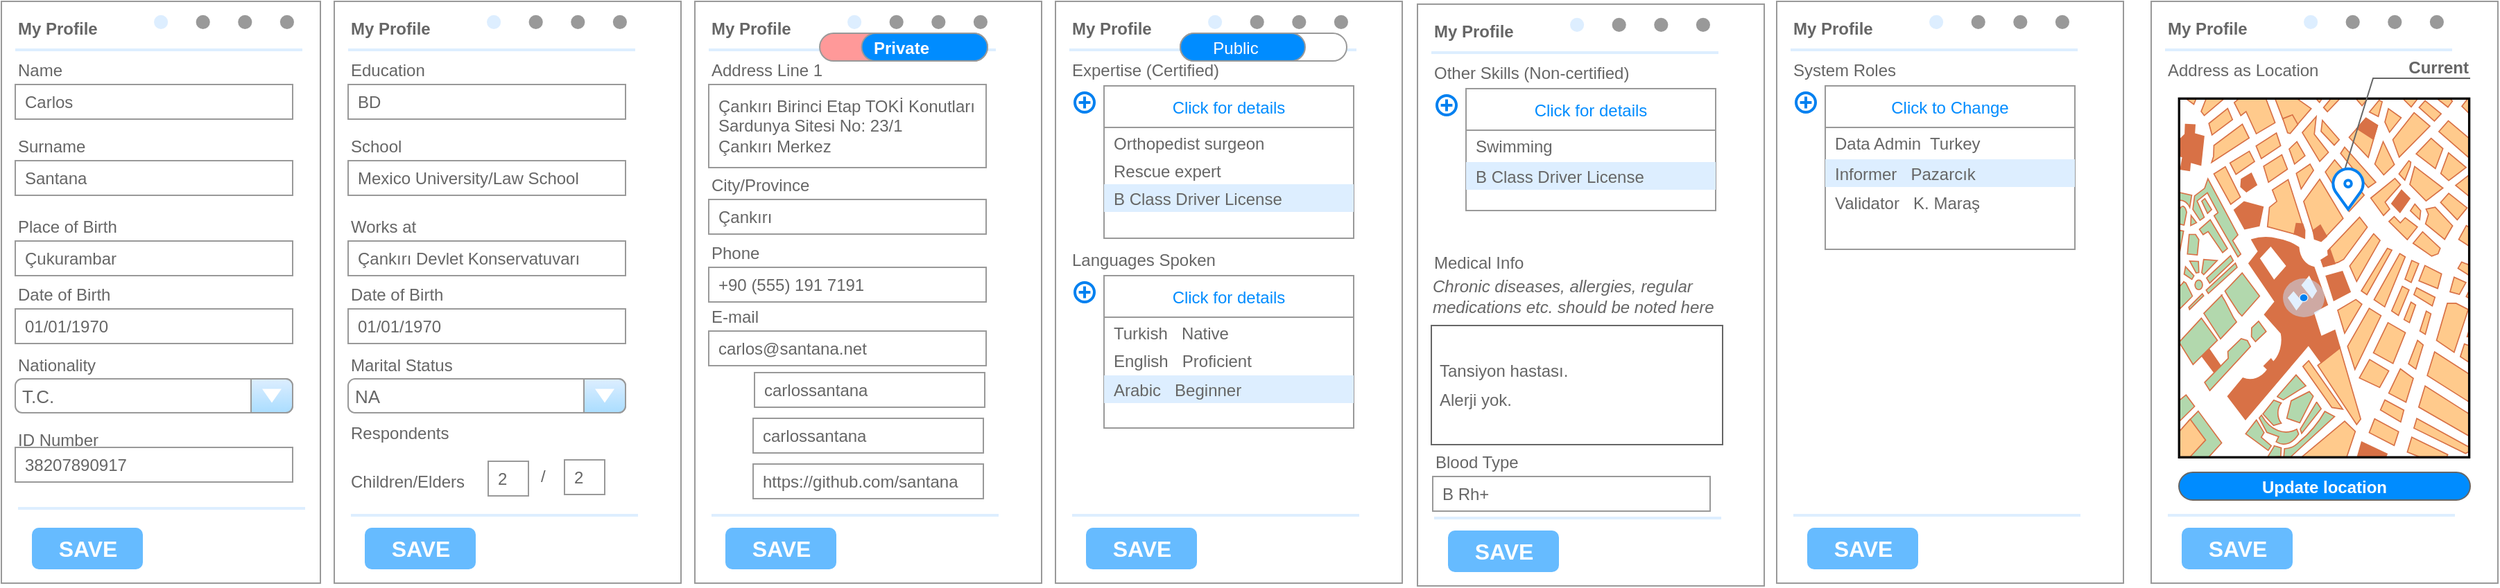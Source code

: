 <mxfile version="21.0.6" type="github" pages="2">
  <diagram id="Lx0XcHy1U0kjIL3kiur7" name="My Profile">
    <mxGraphModel dx="954" dy="559" grid="1" gridSize="10" guides="1" tooltips="1" connect="1" arrows="1" fold="1" page="1" pageScale="1" pageWidth="850" pageHeight="1100" math="0" shadow="0">
      <root>
        <mxCell id="0" />
        <mxCell id="1" parent="0" />
        <mxCell id="WPDHK9gRWD_xJ7NX8NHw-2" value="" style="group" parent="1" vertex="1" connectable="0">
          <mxGeometry x="40" y="40" width="230" height="420" as="geometry" />
        </mxCell>
        <mxCell id="B4XS-TtVrkGLRXTOQsUS-1" value="" style="strokeWidth=1;shadow=0;dashed=0;align=center;html=1;shape=mxgraph.mockup.forms.rrect;rSize=0;strokeColor=#999999;fillColor=#ffffff;fontStyle=0" parent="WPDHK9gRWD_xJ7NX8NHw-2" vertex="1">
          <mxGeometry width="230" height="420" as="geometry" />
        </mxCell>
        <mxCell id="B4XS-TtVrkGLRXTOQsUS-2" value="My Profile" style="strokeWidth=1;shadow=0;dashed=0;align=center;html=1;shape=mxgraph.mockup.forms.anchor;fontSize=12;fontColor=#666666;align=left;resizeWidth=1;spacingLeft=0;fontStyle=1" parent="B4XS-TtVrkGLRXTOQsUS-1" vertex="1">
          <mxGeometry width="115" height="20" relative="1" as="geometry">
            <mxPoint x="10" y="10" as="offset" />
          </mxGeometry>
        </mxCell>
        <mxCell id="B4XS-TtVrkGLRXTOQsUS-3" value="" style="shape=line;strokeColor=#ddeeff;strokeWidth=2;html=1;resizeWidth=1;" parent="B4XS-TtVrkGLRXTOQsUS-1" vertex="1">
          <mxGeometry width="207" height="10" relative="1" as="geometry">
            <mxPoint x="10" y="30" as="offset" />
          </mxGeometry>
        </mxCell>
        <mxCell id="B4XS-TtVrkGLRXTOQsUS-4" value="Name" style="strokeWidth=1;shadow=0;dashed=0;align=center;html=1;shape=mxgraph.mockup.forms.anchor;fontSize=12;fontColor=#666666;align=left;resizeWidth=1;spacingLeft=0;" parent="B4XS-TtVrkGLRXTOQsUS-1" vertex="1">
          <mxGeometry width="115" height="20" relative="1" as="geometry">
            <mxPoint x="10" y="40" as="offset" />
          </mxGeometry>
        </mxCell>
        <mxCell id="B4XS-TtVrkGLRXTOQsUS-5" value="Carlos" style="strokeWidth=1;shadow=0;dashed=0;align=center;html=1;shape=mxgraph.mockup.forms.rrect;rSize=0;strokeColor=#999999;fontColor=#666666;align=left;spacingLeft=5;resizeWidth=1;" parent="B4XS-TtVrkGLRXTOQsUS-1" vertex="1">
          <mxGeometry width="200" height="25" relative="1" as="geometry">
            <mxPoint x="10" y="60" as="offset" />
          </mxGeometry>
        </mxCell>
        <mxCell id="B4XS-TtVrkGLRXTOQsUS-6" value="Surname" style="strokeWidth=1;shadow=0;dashed=0;align=center;html=1;shape=mxgraph.mockup.forms.anchor;fontSize=12;fontColor=#666666;align=left;resizeWidth=1;spacingLeft=0;" parent="B4XS-TtVrkGLRXTOQsUS-1" vertex="1">
          <mxGeometry width="115" height="20" relative="1" as="geometry">
            <mxPoint x="10" y="95" as="offset" />
          </mxGeometry>
        </mxCell>
        <mxCell id="B4XS-TtVrkGLRXTOQsUS-7" value="Santana" style="strokeWidth=1;shadow=0;dashed=0;align=center;html=1;shape=mxgraph.mockup.forms.rrect;rSize=0;strokeColor=#999999;fontColor=#666666;align=left;spacingLeft=5;resizeWidth=1;" parent="B4XS-TtVrkGLRXTOQsUS-1" vertex="1">
          <mxGeometry width="200" height="25" relative="1" as="geometry">
            <mxPoint x="10" y="115" as="offset" />
          </mxGeometry>
        </mxCell>
        <mxCell id="B4XS-TtVrkGLRXTOQsUS-10" value="" style="shape=line;strokeColor=#ddeeff;strokeWidth=2;html=1;resizeWidth=1;" parent="B4XS-TtVrkGLRXTOQsUS-1" vertex="1">
          <mxGeometry y="1" width="207" height="10" relative="1" as="geometry">
            <mxPoint x="12" y="-59" as="offset" />
          </mxGeometry>
        </mxCell>
        <mxCell id="B4XS-TtVrkGLRXTOQsUS-12" value="SAVE" style="strokeWidth=1;shadow=0;dashed=0;align=center;html=1;shape=mxgraph.mockup.forms.rrect;rSize=5;strokeColor=none;fontColor=#ffffff;fillColor=#66bbff;fontSize=16;fontStyle=1;" parent="B4XS-TtVrkGLRXTOQsUS-1" vertex="1">
          <mxGeometry y="1" width="80" height="30" relative="1" as="geometry">
            <mxPoint x="22" y="-40" as="offset" />
          </mxGeometry>
        </mxCell>
        <mxCell id="YnGk28Ts0a_uIchA68xN-11" value="" style="verticalLabelPosition=bottom;shadow=0;dashed=0;align=center;html=1;verticalAlign=top;strokeWidth=1;shape=mxgraph.mockup.navigation.pageControl;fillColor=#999999;strokeColor=#ddeeff;" parent="B4XS-TtVrkGLRXTOQsUS-1" vertex="1">
          <mxGeometry x="110" y="6.774" width="101" height="16.258" as="geometry" />
        </mxCell>
        <mxCell id="WPDHK9gRWD_xJ7NX8NHw-1" value="" style="group" parent="WPDHK9gRWD_xJ7NX8NHw-2" vertex="1" connectable="0">
          <mxGeometry x="10" y="153" width="200" height="194" as="geometry" />
        </mxCell>
        <mxCell id="YnGk28Ts0a_uIchA68xN-1" value="Place of Birth" style="strokeWidth=1;shadow=0;dashed=0;align=center;html=1;shape=mxgraph.mockup.forms.anchor;fontSize=12;fontColor=#666666;align=left;resizeWidth=1;spacingLeft=0;" parent="WPDHK9gRWD_xJ7NX8NHw-1" vertex="1">
          <mxGeometry width="115" height="20" as="geometry" />
        </mxCell>
        <mxCell id="YnGk28Ts0a_uIchA68xN-2" value="Çukurambar" style="strokeWidth=1;shadow=0;dashed=0;align=center;html=1;shape=mxgraph.mockup.forms.rrect;rSize=0;strokeColor=#999999;fontColor=#666666;align=left;spacingLeft=5;resizeWidth=1;container=0;" parent="WPDHK9gRWD_xJ7NX8NHw-1" vertex="1">
          <mxGeometry y="20" width="200" height="25" as="geometry" />
        </mxCell>
        <mxCell id="YnGk28Ts0a_uIchA68xN-3" value="Date of Birth" style="strokeWidth=1;shadow=0;dashed=0;align=center;html=1;shape=mxgraph.mockup.forms.anchor;fontSize=12;fontColor=#666666;align=left;resizeWidth=1;spacingLeft=0;" parent="WPDHK9gRWD_xJ7NX8NHw-1" vertex="1">
          <mxGeometry y="49" width="115" height="20" as="geometry" />
        </mxCell>
        <mxCell id="YnGk28Ts0a_uIchA68xN-4" value="01/01/1970" style="strokeWidth=1;shadow=0;dashed=0;align=center;html=1;shape=mxgraph.mockup.forms.rrect;rSize=0;strokeColor=#999999;fontColor=#666666;align=left;spacingLeft=5;resizeWidth=1;" parent="WPDHK9gRWD_xJ7NX8NHw-1" vertex="1">
          <mxGeometry y="69" width="200" height="25" as="geometry" />
        </mxCell>
        <mxCell id="YnGk28Ts0a_uIchA68xN-5" value="Nationality" style="strokeWidth=1;shadow=0;dashed=0;align=center;html=1;shape=mxgraph.mockup.forms.anchor;fontSize=12;fontColor=#666666;align=left;resizeWidth=1;spacingLeft=0;" parent="WPDHK9gRWD_xJ7NX8NHw-1" vertex="1">
          <mxGeometry y="100" width="115" height="20" as="geometry" />
        </mxCell>
        <mxCell id="YnGk28Ts0a_uIchA68xN-7" value="ID Number" style="strokeWidth=1;shadow=0;dashed=0;align=center;html=1;shape=mxgraph.mockup.forms.anchor;fontSize=12;fontColor=#666666;align=left;resizeWidth=1;spacingLeft=0;container=1;" parent="WPDHK9gRWD_xJ7NX8NHw-1" vertex="1" collapsed="1">
          <mxGeometry y="149" width="100" height="30" as="geometry">
            <mxRectangle y="149" width="115" height="20" as="alternateBounds" />
          </mxGeometry>
        </mxCell>
        <mxCell id="YnGk28Ts0a_uIchA68xN-8" value="38207890917" style="strokeWidth=1;shadow=0;dashed=0;align=center;html=1;shape=mxgraph.mockup.forms.rrect;rSize=0;strokeColor=#999999;fontColor=#666666;align=left;spacingLeft=5;resizeWidth=1;container=1;" parent="WPDHK9gRWD_xJ7NX8NHw-1" vertex="1">
          <mxGeometry y="169" width="200" height="25" as="geometry" />
        </mxCell>
        <mxCell id="YnGk28Ts0a_uIchA68xN-9" value="&lt;font style=&quot;font-size: 13px;&quot;&gt;T.C.&lt;/font&gt;" style="strokeWidth=1;shadow=0;dashed=0;align=center;html=1;shape=mxgraph.mockup.forms.comboBox;strokeColor=#999999;fillColor=#ddeeff;align=left;fillColor2=#aaddff;mainText=;fontColor=#666666;fontSize=17;spacingLeft=3;" parent="WPDHK9gRWD_xJ7NX8NHw-1" vertex="1">
          <mxGeometry y="119.5" width="200" height="24.5" as="geometry" />
        </mxCell>
        <mxCell id="WPDHK9gRWD_xJ7NX8NHw-3" value="" style="group" parent="1" vertex="1" connectable="0">
          <mxGeometry x="280" y="40" width="250" height="420" as="geometry" />
        </mxCell>
        <mxCell id="WPDHK9gRWD_xJ7NX8NHw-4" value="" style="strokeWidth=1;shadow=0;dashed=0;align=center;html=1;shape=mxgraph.mockup.forms.rrect;rSize=0;strokeColor=#999999;fillColor=#ffffff;fontStyle=0" parent="WPDHK9gRWD_xJ7NX8NHw-3" vertex="1">
          <mxGeometry width="250" height="420" as="geometry" />
        </mxCell>
        <mxCell id="WPDHK9gRWD_xJ7NX8NHw-5" value="My Profile" style="strokeWidth=1;shadow=0;dashed=0;align=center;html=1;shape=mxgraph.mockup.forms.anchor;fontSize=12;fontColor=#666666;align=left;resizeWidth=1;spacingLeft=0;fontStyle=1" parent="WPDHK9gRWD_xJ7NX8NHw-4" vertex="1">
          <mxGeometry width="115" height="20" relative="1" as="geometry">
            <mxPoint x="10" y="10" as="offset" />
          </mxGeometry>
        </mxCell>
        <mxCell id="WPDHK9gRWD_xJ7NX8NHw-6" value="" style="shape=line;strokeColor=#ddeeff;strokeWidth=2;html=1;resizeWidth=1;" parent="WPDHK9gRWD_xJ7NX8NHw-4" vertex="1">
          <mxGeometry width="207" height="10" relative="1" as="geometry">
            <mxPoint x="10" y="30" as="offset" />
          </mxGeometry>
        </mxCell>
        <mxCell id="WPDHK9gRWD_xJ7NX8NHw-7" value="Education" style="strokeWidth=1;shadow=0;dashed=0;align=center;html=1;shape=mxgraph.mockup.forms.anchor;fontSize=12;fontColor=#666666;align=left;resizeWidth=1;spacingLeft=0;" parent="WPDHK9gRWD_xJ7NX8NHw-4" vertex="1">
          <mxGeometry width="115" height="20" relative="1" as="geometry">
            <mxPoint x="10" y="40" as="offset" />
          </mxGeometry>
        </mxCell>
        <mxCell id="WPDHK9gRWD_xJ7NX8NHw-8" value="BD" style="strokeWidth=1;shadow=0;dashed=0;align=center;html=1;shape=mxgraph.mockup.forms.rrect;rSize=0;strokeColor=#999999;fontColor=#666666;align=left;spacingLeft=5;resizeWidth=1;" parent="WPDHK9gRWD_xJ7NX8NHw-4" vertex="1">
          <mxGeometry width="200" height="25" relative="1" as="geometry">
            <mxPoint x="10" y="60" as="offset" />
          </mxGeometry>
        </mxCell>
        <mxCell id="WPDHK9gRWD_xJ7NX8NHw-9" value="School" style="strokeWidth=1;shadow=0;dashed=0;align=center;html=1;shape=mxgraph.mockup.forms.anchor;fontSize=12;fontColor=#666666;align=left;resizeWidth=1;spacingLeft=0;" parent="WPDHK9gRWD_xJ7NX8NHw-4" vertex="1">
          <mxGeometry width="115" height="20" relative="1" as="geometry">
            <mxPoint x="10" y="95" as="offset" />
          </mxGeometry>
        </mxCell>
        <mxCell id="WPDHK9gRWD_xJ7NX8NHw-10" value="Mexico University/Law School" style="strokeWidth=1;shadow=0;dashed=0;align=center;html=1;shape=mxgraph.mockup.forms.rrect;rSize=0;strokeColor=#999999;fontColor=#666666;align=left;spacingLeft=5;resizeWidth=1;" parent="WPDHK9gRWD_xJ7NX8NHw-4" vertex="1">
          <mxGeometry width="200" height="25" relative="1" as="geometry">
            <mxPoint x="10" y="115" as="offset" />
          </mxGeometry>
        </mxCell>
        <mxCell id="WPDHK9gRWD_xJ7NX8NHw-11" value="" style="shape=line;strokeColor=#ddeeff;strokeWidth=2;html=1;resizeWidth=1;" parent="WPDHK9gRWD_xJ7NX8NHw-4" vertex="1">
          <mxGeometry y="1" width="207" height="10" relative="1" as="geometry">
            <mxPoint x="12" y="-54" as="offset" />
          </mxGeometry>
        </mxCell>
        <mxCell id="WPDHK9gRWD_xJ7NX8NHw-12" value="SAVE" style="strokeWidth=1;shadow=0;dashed=0;align=center;html=1;shape=mxgraph.mockup.forms.rrect;rSize=5;strokeColor=none;fontColor=#ffffff;fillColor=#66bbff;fontSize=16;fontStyle=1;" parent="WPDHK9gRWD_xJ7NX8NHw-4" vertex="1">
          <mxGeometry y="1" width="80" height="30" relative="1" as="geometry">
            <mxPoint x="22" y="-40" as="offset" />
          </mxGeometry>
        </mxCell>
        <mxCell id="WPDHK9gRWD_xJ7NX8NHw-13" value="" style="verticalLabelPosition=bottom;shadow=0;dashed=0;align=center;html=1;verticalAlign=top;strokeWidth=1;shape=mxgraph.mockup.navigation.pageControl;fillColor=#999999;strokeColor=#ddeeff;" parent="WPDHK9gRWD_xJ7NX8NHw-4" vertex="1">
          <mxGeometry x="110" y="6.774" width="101" height="16.258" as="geometry" />
        </mxCell>
        <mxCell id="WPDHK9gRWD_xJ7NX8NHw-26" value="/" style="strokeWidth=1;shadow=0;dashed=0;align=center;html=1;shape=mxgraph.mockup.forms.anchor;fontSize=12;fontColor=#666666;align=left;resizeWidth=1;spacingLeft=0;container=1;" parent="WPDHK9gRWD_xJ7NX8NHw-4" vertex="1" collapsed="1">
          <mxGeometry x="147" y="328" width="20" height="30" as="geometry">
            <mxRectangle x="135" y="310" width="15" height="20" as="alternateBounds" />
          </mxGeometry>
        </mxCell>
        <mxCell id="WPDHK9gRWD_xJ7NX8NHw-14" value="" style="group" parent="WPDHK9gRWD_xJ7NX8NHw-3" vertex="1" connectable="0">
          <mxGeometry x="10" y="153" width="211" height="204" as="geometry" />
        </mxCell>
        <mxCell id="WPDHK9gRWD_xJ7NX8NHw-15" value="Works at" style="strokeWidth=1;shadow=0;dashed=0;align=center;html=1;shape=mxgraph.mockup.forms.anchor;fontSize=12;fontColor=#666666;align=left;resizeWidth=1;spacingLeft=0;" parent="WPDHK9gRWD_xJ7NX8NHw-14" vertex="1">
          <mxGeometry width="115" height="20" as="geometry" />
        </mxCell>
        <mxCell id="WPDHK9gRWD_xJ7NX8NHw-16" value="Çankırı Devlet Konservatuvarı" style="strokeWidth=1;shadow=0;dashed=0;align=center;html=1;shape=mxgraph.mockup.forms.rrect;rSize=0;strokeColor=#999999;fontColor=#666666;align=left;spacingLeft=5;resizeWidth=1;container=0;" parent="WPDHK9gRWD_xJ7NX8NHw-14" vertex="1">
          <mxGeometry y="20" width="200" height="25" as="geometry" />
        </mxCell>
        <mxCell id="WPDHK9gRWD_xJ7NX8NHw-17" value="Date of Birth" style="strokeWidth=1;shadow=0;dashed=0;align=center;html=1;shape=mxgraph.mockup.forms.anchor;fontSize=12;fontColor=#666666;align=left;resizeWidth=1;spacingLeft=0;" parent="WPDHK9gRWD_xJ7NX8NHw-14" vertex="1">
          <mxGeometry y="49" width="115" height="20" as="geometry" />
        </mxCell>
        <mxCell id="WPDHK9gRWD_xJ7NX8NHw-18" value="01/01/1970" style="strokeWidth=1;shadow=0;dashed=0;align=center;html=1;shape=mxgraph.mockup.forms.rrect;rSize=0;strokeColor=#999999;fontColor=#666666;align=left;spacingLeft=5;resizeWidth=1;" parent="WPDHK9gRWD_xJ7NX8NHw-14" vertex="1">
          <mxGeometry y="69" width="200" height="25" as="geometry" />
        </mxCell>
        <mxCell id="WPDHK9gRWD_xJ7NX8NHw-19" value="Marital Status" style="strokeWidth=1;shadow=0;dashed=0;align=center;html=1;shape=mxgraph.mockup.forms.anchor;fontSize=12;fontColor=#666666;align=left;resizeWidth=1;spacingLeft=0;" parent="WPDHK9gRWD_xJ7NX8NHw-14" vertex="1">
          <mxGeometry y="100" width="115" height="20" as="geometry" />
        </mxCell>
        <mxCell id="WPDHK9gRWD_xJ7NX8NHw-20" value="Respondents" style="strokeWidth=1;shadow=0;dashed=0;align=center;html=1;shape=mxgraph.mockup.forms.anchor;fontSize=12;fontColor=#666666;align=left;resizeWidth=1;spacingLeft=0;container=1;" parent="WPDHK9gRWD_xJ7NX8NHw-14" vertex="1">
          <mxGeometry y="149" width="115" height="20" as="geometry">
            <mxRectangle y="149" width="110" height="30" as="alternateBounds" />
          </mxGeometry>
        </mxCell>
        <mxCell id="WPDHK9gRWD_xJ7NX8NHw-21" value="2" style="strokeWidth=1;shadow=0;dashed=0;align=center;html=1;shape=mxgraph.mockup.forms.rrect;rSize=0;strokeColor=#999999;fontColor=#666666;align=left;spacingLeft=5;resizeWidth=1;container=1;" parent="WPDHK9gRWD_xJ7NX8NHw-14" vertex="1">
          <mxGeometry x="101" y="179" width="29" height="25" as="geometry">
            <mxRectangle x="101" y="179" width="120" height="30" as="alternateBounds" />
          </mxGeometry>
        </mxCell>
        <mxCell id="WPDHK9gRWD_xJ7NX8NHw-22" value="&lt;font style=&quot;font-size: 13px;&quot;&gt;NA&lt;/font&gt;" style="strokeWidth=1;shadow=0;dashed=0;align=center;html=1;shape=mxgraph.mockup.forms.comboBox;strokeColor=#999999;fillColor=#ddeeff;align=left;fillColor2=#aaddff;mainText=;fontColor=#666666;fontSize=17;spacingLeft=3;" parent="WPDHK9gRWD_xJ7NX8NHw-14" vertex="1">
          <mxGeometry y="119.5" width="200" height="24.5" as="geometry" />
        </mxCell>
        <mxCell id="WPDHK9gRWD_xJ7NX8NHw-24" value="Children/Elders" style="strokeWidth=1;shadow=0;dashed=0;align=center;html=1;shape=mxgraph.mockup.forms.anchor;fontSize=12;fontColor=#666666;align=left;resizeWidth=1;spacingLeft=0;container=1;" parent="1" vertex="1" collapsed="1">
          <mxGeometry x="290" y="372" width="90" height="30" as="geometry">
            <mxRectangle x="290" y="372" width="115" height="20" as="alternateBounds" />
          </mxGeometry>
        </mxCell>
        <mxCell id="WPDHK9gRWD_xJ7NX8NHw-25" value="2" style="strokeWidth=1;shadow=0;dashed=0;align=center;html=1;shape=mxgraph.mockup.forms.rrect;rSize=0;strokeColor=#999999;fontColor=#666666;align=left;spacingLeft=5;resizeWidth=1;container=1;" parent="1" vertex="1">
          <mxGeometry x="446" y="371" width="29" height="25" as="geometry">
            <mxRectangle y="169" width="120" height="30" as="alternateBounds" />
          </mxGeometry>
        </mxCell>
        <mxCell id="WPDHK9gRWD_xJ7NX8NHw-68" value="" style="group" parent="1" vertex="1" connectable="0">
          <mxGeometry x="540" y="40" width="250" height="420" as="geometry" />
        </mxCell>
        <mxCell id="WPDHK9gRWD_xJ7NX8NHw-27" value="" style="group" parent="WPDHK9gRWD_xJ7NX8NHw-68" vertex="1" connectable="0">
          <mxGeometry width="250" height="420" as="geometry" />
        </mxCell>
        <mxCell id="WPDHK9gRWD_xJ7NX8NHw-28" value="" style="strokeWidth=1;shadow=0;dashed=0;align=center;html=1;shape=mxgraph.mockup.forms.rrect;rSize=0;strokeColor=#999999;fillColor=#ffffff;fontStyle=0" parent="WPDHK9gRWD_xJ7NX8NHw-27" vertex="1">
          <mxGeometry width="250" height="420" as="geometry" />
        </mxCell>
        <mxCell id="WPDHK9gRWD_xJ7NX8NHw-29" value="My Profile" style="strokeWidth=1;shadow=0;dashed=0;align=center;html=1;shape=mxgraph.mockup.forms.anchor;fontSize=12;fontColor=#666666;align=left;resizeWidth=1;spacingLeft=0;fontStyle=1" parent="WPDHK9gRWD_xJ7NX8NHw-28" vertex="1">
          <mxGeometry width="115" height="20" relative="1" as="geometry">
            <mxPoint x="10" y="10" as="offset" />
          </mxGeometry>
        </mxCell>
        <mxCell id="WPDHK9gRWD_xJ7NX8NHw-30" value="" style="shape=line;strokeColor=#ddeeff;strokeWidth=2;html=1;resizeWidth=1;" parent="WPDHK9gRWD_xJ7NX8NHw-28" vertex="1">
          <mxGeometry width="207" height="10" relative="1" as="geometry">
            <mxPoint x="10" y="30" as="offset" />
          </mxGeometry>
        </mxCell>
        <mxCell id="WPDHK9gRWD_xJ7NX8NHw-31" value="Address Line 1" style="strokeWidth=1;shadow=0;dashed=0;align=center;html=1;shape=mxgraph.mockup.forms.anchor;fontSize=12;fontColor=#666666;align=left;resizeWidth=1;spacingLeft=0;" parent="WPDHK9gRWD_xJ7NX8NHw-28" vertex="1">
          <mxGeometry width="115" height="20" relative="1" as="geometry">
            <mxPoint x="10" y="40" as="offset" />
          </mxGeometry>
        </mxCell>
        <mxCell id="WPDHK9gRWD_xJ7NX8NHw-32" value="Çankırı Birinci Etap TOKİ Konutları&lt;br&gt;Sardunya Sitesi No: 23/1&lt;br&gt;Çankırı Merkez" style="strokeWidth=1;shadow=0;dashed=0;align=center;html=1;shape=mxgraph.mockup.forms.rrect;rSize=0;strokeColor=#999999;fontColor=#666666;align=left;spacingLeft=5;resizeWidth=1;" parent="WPDHK9gRWD_xJ7NX8NHw-28" vertex="1">
          <mxGeometry width="200" height="60" relative="1" as="geometry">
            <mxPoint x="10" y="60" as="offset" />
          </mxGeometry>
        </mxCell>
        <mxCell id="WPDHK9gRWD_xJ7NX8NHw-35" value="" style="shape=line;strokeColor=#ddeeff;strokeWidth=2;html=1;resizeWidth=1;" parent="WPDHK9gRWD_xJ7NX8NHw-28" vertex="1">
          <mxGeometry y="1" width="207" height="10" relative="1" as="geometry">
            <mxPoint x="12" y="-54" as="offset" />
          </mxGeometry>
        </mxCell>
        <mxCell id="WPDHK9gRWD_xJ7NX8NHw-36" value="SAVE" style="strokeWidth=1;shadow=0;dashed=0;align=center;html=1;shape=mxgraph.mockup.forms.rrect;rSize=5;strokeColor=none;fontColor=#ffffff;fillColor=#66bbff;fontSize=16;fontStyle=1;" parent="WPDHK9gRWD_xJ7NX8NHw-28" vertex="1">
          <mxGeometry y="1" width="80" height="30" relative="1" as="geometry">
            <mxPoint x="22" y="-40" as="offset" />
          </mxGeometry>
        </mxCell>
        <mxCell id="WPDHK9gRWD_xJ7NX8NHw-37" value="" style="verticalLabelPosition=bottom;shadow=0;dashed=0;align=center;html=1;verticalAlign=top;strokeWidth=1;shape=mxgraph.mockup.navigation.pageControl;fillColor=#999999;strokeColor=#ddeeff;" parent="WPDHK9gRWD_xJ7NX8NHw-28" vertex="1">
          <mxGeometry x="110" y="6.774" width="101" height="16.258" as="geometry" />
        </mxCell>
        <mxCell id="WPDHK9gRWD_xJ7NX8NHw-67" value="" style="group" parent="WPDHK9gRWD_xJ7NX8NHw-28" vertex="1" connectable="0">
          <mxGeometry x="10" y="89" width="115" height="232" as="geometry" />
        </mxCell>
        <mxCell id="WPDHK9gRWD_xJ7NX8NHw-33" value="" style="strokeWidth=1;shadow=0;dashed=0;align=center;html=1;shape=mxgraph.mockup.forms.anchor;fontSize=12;fontColor=#666666;align=left;resizeWidth=1;spacingLeft=0;" parent="WPDHK9gRWD_xJ7NX8NHw-67" vertex="1">
          <mxGeometry width="115" height="20" relative="1" as="geometry">
            <mxPoint as="offset" />
          </mxGeometry>
        </mxCell>
        <mxCell id="WPDHK9gRWD_xJ7NX8NHw-50" value="" style="shape=image;html=1;verticalAlign=top;verticalLabelPosition=bottom;labelBackgroundColor=#ffffff;imageAspect=0;aspect=fixed;image=https://cdn2.iconfinder.com/data/icons/social-media-2285/512/1_Facebook_colored_svg_copy-128.png" parent="WPDHK9gRWD_xJ7NX8NHw-67" vertex="1">
          <mxGeometry x="9" y="184" width="18" height="18" as="geometry" />
        </mxCell>
        <mxCell id="WPDHK9gRWD_xJ7NX8NHw-51" value="" style="shape=image;html=1;verticalAlign=top;verticalLabelPosition=bottom;labelBackgroundColor=#ffffff;imageAspect=0;aspect=fixed;image=https://cdn3.iconfinder.com/data/icons/2018-social-media-logotypes/1000/2018_social_media_popular_app_logo_twitter-128.png" parent="WPDHK9gRWD_xJ7NX8NHw-67" vertex="1">
          <mxGeometry x="9" y="212" width="20" height="20" as="geometry" />
        </mxCell>
        <mxCell id="12yu8Xf04U7lLyfwR6H2-3" value="&lt;font style=&quot;font-size: 12px;&quot;&gt;Private&lt;/font&gt;" style="strokeWidth=1;shadow=0;dashed=0;align=right;html=1;shape=mxgraph.mockup.buttons.onOffButton;gradientColor=none;strokeColor=#999999;buttonState=on;fillColor2=#008cff;fontColor=#ffffff;fontSize=17;mainText=;spacingRight=40;fontStyle=1;whiteSpace=wrap;flipH=1;fillColor=#FF9999;" vertex="1" parent="WPDHK9gRWD_xJ7NX8NHw-28">
          <mxGeometry x="90" y="23.03" width="121" height="20" as="geometry" />
        </mxCell>
        <mxCell id="WPDHK9gRWD_xJ7NX8NHw-40" value="City/Province" style="strokeWidth=1;shadow=0;dashed=0;align=center;html=1;shape=mxgraph.mockup.forms.anchor;fontSize=12;fontColor=#666666;align=left;resizeWidth=1;spacingLeft=0;" parent="WPDHK9gRWD_xJ7NX8NHw-27" vertex="1">
          <mxGeometry x="10" y="123" width="115" height="20" as="geometry" />
        </mxCell>
        <mxCell id="WPDHK9gRWD_xJ7NX8NHw-41" value="Çankırı" style="strokeWidth=1;shadow=0;dashed=0;align=center;html=1;shape=mxgraph.mockup.forms.rrect;rSize=0;strokeColor=#999999;fontColor=#666666;align=left;spacingLeft=5;resizeWidth=1;container=0;" parent="WPDHK9gRWD_xJ7NX8NHw-27" vertex="1">
          <mxGeometry x="10" y="143" width="200" height="25" as="geometry" />
        </mxCell>
        <mxCell id="WPDHK9gRWD_xJ7NX8NHw-42" value="Phone" style="strokeWidth=1;shadow=0;dashed=0;align=center;html=1;shape=mxgraph.mockup.forms.anchor;fontSize=12;fontColor=#666666;align=left;resizeWidth=1;spacingLeft=0;" parent="WPDHK9gRWD_xJ7NX8NHw-27" vertex="1">
          <mxGeometry x="10" y="172" width="115" height="20" as="geometry" />
        </mxCell>
        <mxCell id="WPDHK9gRWD_xJ7NX8NHw-43" value="+90 (555) 191 7191" style="strokeWidth=1;shadow=0;dashed=0;align=center;html=1;shape=mxgraph.mockup.forms.rrect;rSize=0;strokeColor=#999999;fontColor=#666666;align=left;spacingLeft=5;resizeWidth=1;" parent="WPDHK9gRWD_xJ7NX8NHw-27" vertex="1">
          <mxGeometry x="10" y="192" width="200" height="25" as="geometry" />
        </mxCell>
        <mxCell id="WPDHK9gRWD_xJ7NX8NHw-53" value="carlossantana" style="strokeWidth=1;shadow=0;dashed=0;align=center;html=1;shape=mxgraph.mockup.forms.rrect;rSize=0;strokeColor=#999999;fontColor=#666666;align=left;spacingLeft=5;resizeWidth=1;" parent="WPDHK9gRWD_xJ7NX8NHw-27" vertex="1">
          <mxGeometry x="42" y="301" width="166" height="25" as="geometry" />
        </mxCell>
        <mxCell id="WPDHK9gRWD_xJ7NX8NHw-48" value="E-mail" style="strokeWidth=1;shadow=0;dashed=0;align=center;html=1;shape=mxgraph.mockup.forms.anchor;fontSize=12;fontColor=#666666;align=left;resizeWidth=1;spacingLeft=0;" parent="WPDHK9gRWD_xJ7NX8NHw-68" vertex="1">
          <mxGeometry x="10" y="218" width="115" height="20" as="geometry" />
        </mxCell>
        <mxCell id="WPDHK9gRWD_xJ7NX8NHw-49" value="carlos@santana.net" style="strokeWidth=1;shadow=0;dashed=0;align=center;html=1;shape=mxgraph.mockup.forms.rrect;rSize=0;strokeColor=#999999;fontColor=#666666;align=left;spacingLeft=5;resizeWidth=1;" parent="WPDHK9gRWD_xJ7NX8NHw-68" vertex="1">
          <mxGeometry x="10" y="238" width="200" height="25" as="geometry" />
        </mxCell>
        <mxCell id="WPDHK9gRWD_xJ7NX8NHw-52" value="carlossantana" style="strokeWidth=1;shadow=0;dashed=0;align=center;html=1;shape=mxgraph.mockup.forms.rrect;rSize=0;strokeColor=#999999;fontColor=#666666;align=left;spacingLeft=5;resizeWidth=1;" parent="WPDHK9gRWD_xJ7NX8NHw-68" vertex="1">
          <mxGeometry x="43" y="268" width="166" height="25" as="geometry" />
        </mxCell>
        <mxCell id="WPDHK9gRWD_xJ7NX8NHw-54" value="https://github.com/santana" style="strokeWidth=1;shadow=0;dashed=0;align=center;html=1;shape=mxgraph.mockup.forms.rrect;rSize=0;strokeColor=#999999;fontColor=#666666;align=left;spacingLeft=5;resizeWidth=1;" parent="WPDHK9gRWD_xJ7NX8NHw-68" vertex="1">
          <mxGeometry x="42" y="334" width="166" height="25" as="geometry" />
        </mxCell>
        <mxCell id="WPDHK9gRWD_xJ7NX8NHw-92" value="" style="group;fontSize=12;" parent="1" vertex="1" connectable="0">
          <mxGeometry x="800" y="40" width="250" height="420" as="geometry" />
        </mxCell>
        <mxCell id="WPDHK9gRWD_xJ7NX8NHw-93" value="" style="group" parent="WPDHK9gRWD_xJ7NX8NHw-92" vertex="1" connectable="0">
          <mxGeometry width="250" height="420" as="geometry" />
        </mxCell>
        <mxCell id="WPDHK9gRWD_xJ7NX8NHw-94" value="" style="strokeWidth=1;shadow=0;dashed=0;align=center;html=1;shape=mxgraph.mockup.forms.rrect;rSize=0;strokeColor=#999999;fillColor=#ffffff;fontStyle=0" parent="WPDHK9gRWD_xJ7NX8NHw-93" vertex="1">
          <mxGeometry width="250" height="420" as="geometry" />
        </mxCell>
        <mxCell id="WPDHK9gRWD_xJ7NX8NHw-95" value="My Profile" style="strokeWidth=1;shadow=0;dashed=0;align=center;html=1;shape=mxgraph.mockup.forms.anchor;fontSize=12;fontColor=#666666;align=left;resizeWidth=1;spacingLeft=0;fontStyle=1" parent="WPDHK9gRWD_xJ7NX8NHw-94" vertex="1">
          <mxGeometry width="115" height="20" relative="1" as="geometry">
            <mxPoint x="10" y="10" as="offset" />
          </mxGeometry>
        </mxCell>
        <mxCell id="WPDHK9gRWD_xJ7NX8NHw-96" value="" style="shape=line;strokeColor=#ddeeff;strokeWidth=2;html=1;resizeWidth=1;" parent="WPDHK9gRWD_xJ7NX8NHw-94" vertex="1">
          <mxGeometry width="207" height="10" relative="1" as="geometry">
            <mxPoint x="10" y="30" as="offset" />
          </mxGeometry>
        </mxCell>
        <mxCell id="WPDHK9gRWD_xJ7NX8NHw-99" value="" style="shape=line;strokeColor=#ddeeff;strokeWidth=2;html=1;resizeWidth=1;" parent="WPDHK9gRWD_xJ7NX8NHw-94" vertex="1">
          <mxGeometry y="1" width="207" height="10" relative="1" as="geometry">
            <mxPoint x="12" y="-54" as="offset" />
          </mxGeometry>
        </mxCell>
        <mxCell id="WPDHK9gRWD_xJ7NX8NHw-100" value="SAVE" style="strokeWidth=1;shadow=0;dashed=0;align=center;html=1;shape=mxgraph.mockup.forms.rrect;rSize=5;strokeColor=none;fontColor=#ffffff;fillColor=#66bbff;fontSize=16;fontStyle=1;" parent="WPDHK9gRWD_xJ7NX8NHw-94" vertex="1">
          <mxGeometry y="1" width="80" height="30" relative="1" as="geometry">
            <mxPoint x="22" y="-40" as="offset" />
          </mxGeometry>
        </mxCell>
        <mxCell id="WPDHK9gRWD_xJ7NX8NHw-101" value="" style="verticalLabelPosition=bottom;shadow=0;dashed=0;align=center;html=1;verticalAlign=top;strokeWidth=1;shape=mxgraph.mockup.navigation.pageControl;fillColor=#999999;strokeColor=#ddeeff;" parent="WPDHK9gRWD_xJ7NX8NHw-94" vertex="1">
          <mxGeometry x="110" y="6.774" width="101" height="16.258" as="geometry" />
        </mxCell>
        <mxCell id="WPDHK9gRWD_xJ7NX8NHw-102" value="" style="group" parent="WPDHK9gRWD_xJ7NX8NHw-94" vertex="1" connectable="0">
          <mxGeometry x="10" y="89" width="210" height="232" as="geometry" />
        </mxCell>
        <mxCell id="WPDHK9gRWD_xJ7NX8NHw-103" value="" style="strokeWidth=1;shadow=0;dashed=0;align=center;html=1;shape=mxgraph.mockup.forms.anchor;fontSize=12;fontColor=#666666;align=left;resizeWidth=1;spacingLeft=0;" parent="WPDHK9gRWD_xJ7NX8NHw-102" vertex="1">
          <mxGeometry width="115" height="20" relative="1" as="geometry">
            <mxPoint as="offset" />
          </mxGeometry>
        </mxCell>
        <mxCell id="WPDHK9gRWD_xJ7NX8NHw-118" value="" style="strokeWidth=1;shadow=0;dashed=0;align=center;html=1;shape=mxgraph.mockup.forms.rrect;rSize=0;strokeColor=#999999;fillColor=#ffffff;" parent="WPDHK9gRWD_xJ7NX8NHw-102" vertex="1">
          <mxGeometry x="25" y="-27" width="180" height="109" as="geometry" />
        </mxCell>
        <mxCell id="WPDHK9gRWD_xJ7NX8NHw-119" value="&lt;font style=&quot;font-size: 12px;&quot;&gt;Click for details&lt;/font&gt;" style="strokeWidth=1;shadow=0;dashed=0;align=center;html=1;shape=mxgraph.mockup.forms.rrect;rSize=0;strokeColor=#999999;fontColor=#008cff;fontSize=17;fillColor=#ffffff;resizeWidth=1;whiteSpace=wrap;" parent="WPDHK9gRWD_xJ7NX8NHw-118" vertex="1">
          <mxGeometry width="180" height="30" relative="1" as="geometry">
            <mxPoint y="-1" as="offset" />
          </mxGeometry>
        </mxCell>
        <mxCell id="WPDHK9gRWD_xJ7NX8NHw-120" value="&lt;span style=&quot;font-size: 12px;&quot;&gt;Orthopedist surgeon&lt;/span&gt;" style="strokeWidth=1;shadow=0;dashed=0;align=center;html=1;shape=mxgraph.mockup.forms.anchor;fontSize=17;fontColor=#666666;align=left;spacingLeft=5;resizeWidth=1;whiteSpace=wrap;" parent="WPDHK9gRWD_xJ7NX8NHw-118" vertex="1">
          <mxGeometry width="180" height="20" relative="1" as="geometry">
            <mxPoint y="30" as="offset" />
          </mxGeometry>
        </mxCell>
        <mxCell id="WPDHK9gRWD_xJ7NX8NHw-121" value="&lt;font style=&quot;font-size: 12px;&quot;&gt;Rescue expert&lt;/font&gt;" style="strokeWidth=1;shadow=0;dashed=0;align=center;html=1;shape=mxgraph.mockup.forms.anchor;fontSize=17;fontColor=#666666;align=left;spacingLeft=5;resizeWidth=1;whiteSpace=wrap;" parent="WPDHK9gRWD_xJ7NX8NHw-118" vertex="1">
          <mxGeometry width="180" height="20" relative="1" as="geometry">
            <mxPoint y="50" as="offset" />
          </mxGeometry>
        </mxCell>
        <mxCell id="WPDHK9gRWD_xJ7NX8NHw-122" value="&lt;font style=&quot;font-size: 12px;&quot;&gt;B Class Driver License&lt;/font&gt;" style="strokeWidth=1;shadow=0;dashed=0;align=center;html=1;shape=mxgraph.mockup.forms.rrect;rSize=0;fontSize=17;fontColor=#666666;align=left;spacingLeft=5;fillColor=#ddeeff;strokeColor=none;resizeWidth=1;whiteSpace=wrap;" parent="WPDHK9gRWD_xJ7NX8NHw-118" vertex="1">
          <mxGeometry width="180" height="20" relative="1" as="geometry">
            <mxPoint y="70" as="offset" />
          </mxGeometry>
        </mxCell>
        <mxCell id="WPDHK9gRWD_xJ7NX8NHw-125" value="" style="group" parent="WPDHK9gRWD_xJ7NX8NHw-94" vertex="1" connectable="0">
          <mxGeometry x="10" y="40" width="115" height="40" as="geometry" />
        </mxCell>
        <mxCell id="WPDHK9gRWD_xJ7NX8NHw-97" value="Expertise (Certified)" style="strokeWidth=1;shadow=0;dashed=0;align=center;html=1;shape=mxgraph.mockup.forms.anchor;fontSize=12;fontColor=#666666;align=left;resizeWidth=1;spacingLeft=0;" parent="WPDHK9gRWD_xJ7NX8NHw-125" vertex="1">
          <mxGeometry width="115" height="20" relative="1" as="geometry">
            <mxPoint as="offset" />
          </mxGeometry>
        </mxCell>
        <mxCell id="WPDHK9gRWD_xJ7NX8NHw-117" value="" style="html=1;verticalLabelPosition=bottom;align=center;labelBackgroundColor=#ffffff;verticalAlign=top;strokeWidth=2;strokeColor=#0080F0;shadow=0;dashed=0;shape=mxgraph.ios7.icons.add;" parent="WPDHK9gRWD_xJ7NX8NHw-125" vertex="1">
          <mxGeometry x="4" y="26" width="14" height="14" as="geometry" />
        </mxCell>
        <mxCell id="WPDHK9gRWD_xJ7NX8NHw-126" value="Languages Spoken" style="strokeWidth=1;shadow=0;dashed=0;align=center;html=1;shape=mxgraph.mockup.forms.anchor;fontSize=12;fontColor=#666666;align=left;resizeWidth=1;spacingLeft=0;" parent="WPDHK9gRWD_xJ7NX8NHw-94" vertex="1">
          <mxGeometry x="10" y="177" width="115" height="20" as="geometry" />
        </mxCell>
        <mxCell id="WPDHK9gRWD_xJ7NX8NHw-127" value="" style="strokeWidth=1;shadow=0;dashed=0;align=center;html=1;shape=mxgraph.mockup.forms.anchor;fontSize=12;fontColor=#666666;align=left;resizeWidth=1;spacingLeft=0;" parent="WPDHK9gRWD_xJ7NX8NHw-94" vertex="1">
          <mxGeometry x="10" y="226" width="115" height="20" as="geometry" />
        </mxCell>
        <mxCell id="WPDHK9gRWD_xJ7NX8NHw-128" value="" style="strokeWidth=1;shadow=0;dashed=0;align=center;html=1;shape=mxgraph.mockup.forms.rrect;rSize=0;strokeColor=#999999;fillColor=#ffffff;" parent="WPDHK9gRWD_xJ7NX8NHw-94" vertex="1">
          <mxGeometry x="35" y="199" width="180" height="109" as="geometry" />
        </mxCell>
        <mxCell id="WPDHK9gRWD_xJ7NX8NHw-129" value="&lt;font style=&quot;font-size: 12px;&quot;&gt;Click for details&lt;/font&gt;" style="strokeWidth=1;shadow=0;dashed=0;align=center;html=1;shape=mxgraph.mockup.forms.rrect;rSize=0;strokeColor=#999999;fontColor=#008cff;fontSize=17;fillColor=#ffffff;resizeWidth=1;whiteSpace=wrap;" parent="WPDHK9gRWD_xJ7NX8NHw-128" vertex="1">
          <mxGeometry width="180" height="30" relative="1" as="geometry">
            <mxPoint y="-1" as="offset" />
          </mxGeometry>
        </mxCell>
        <mxCell id="WPDHK9gRWD_xJ7NX8NHw-130" value="&lt;span style=&quot;font-size: 12px;&quot;&gt;Turkish&lt;span style=&quot;white-space: pre;&quot;&gt; &lt;/span&gt;&lt;span style=&quot;white-space: pre;&quot;&gt; &lt;/span&gt;&lt;span style=&quot;white-space: pre;&quot;&gt; &lt;/span&gt;Native&lt;/span&gt;" style="strokeWidth=1;shadow=0;dashed=0;align=center;html=1;shape=mxgraph.mockup.forms.anchor;fontSize=17;fontColor=#666666;align=left;spacingLeft=5;resizeWidth=1;whiteSpace=wrap;" parent="WPDHK9gRWD_xJ7NX8NHw-128" vertex="1">
          <mxGeometry width="180" height="20" relative="1" as="geometry">
            <mxPoint y="30" as="offset" />
          </mxGeometry>
        </mxCell>
        <mxCell id="WPDHK9gRWD_xJ7NX8NHw-131" value="&lt;font style=&quot;font-size: 12px;&quot;&gt;English&lt;span style=&quot;white-space: pre;&quot;&gt; &lt;/span&gt;&lt;span style=&quot;white-space: pre;&quot;&gt; &lt;/span&gt;&lt;span style=&quot;white-space: pre;&quot;&gt; &lt;/span&gt;Proficient&lt;/font&gt;" style="strokeWidth=1;shadow=0;dashed=0;align=center;html=1;shape=mxgraph.mockup.forms.anchor;fontSize=17;fontColor=#666666;align=left;spacingLeft=5;resizeWidth=1;whiteSpace=wrap;" parent="WPDHK9gRWD_xJ7NX8NHw-128" vertex="1">
          <mxGeometry width="180" height="20" relative="1" as="geometry">
            <mxPoint y="50" as="offset" />
          </mxGeometry>
        </mxCell>
        <mxCell id="WPDHK9gRWD_xJ7NX8NHw-132" value="&lt;font style=&quot;font-size: 12px;&quot;&gt;Arabic&lt;span style=&quot;white-space: pre;&quot;&gt; &lt;/span&gt;&lt;span style=&quot;white-space: pre;&quot;&gt; &lt;/span&gt;&lt;span style=&quot;white-space: pre;&quot;&gt; &lt;/span&gt;Beginner&lt;/font&gt;" style="strokeWidth=1;shadow=0;dashed=0;align=center;html=1;shape=mxgraph.mockup.forms.rrect;rSize=0;fontSize=17;fontColor=#666666;align=left;spacingLeft=5;fillColor=#ddeeff;strokeColor=none;resizeWidth=1;whiteSpace=wrap;" parent="WPDHK9gRWD_xJ7NX8NHw-128" vertex="1">
          <mxGeometry width="180" height="20" relative="1" as="geometry">
            <mxPoint y="71" as="offset" />
          </mxGeometry>
        </mxCell>
        <mxCell id="WPDHK9gRWD_xJ7NX8NHw-133" value="" style="html=1;verticalLabelPosition=bottom;align=center;labelBackgroundColor=#ffffff;verticalAlign=top;strokeWidth=2;strokeColor=#0080F0;shadow=0;dashed=0;shape=mxgraph.ios7.icons.add;" parent="WPDHK9gRWD_xJ7NX8NHw-94" vertex="1">
          <mxGeometry x="14" y="203" width="14" height="14" as="geometry" />
        </mxCell>
        <mxCell id="12yu8Xf04U7lLyfwR6H2-2" value="&lt;span style=&quot;font-size: 12px; font-weight: 400;&quot;&gt;Public&lt;/span&gt;" style="strokeWidth=1;shadow=0;dashed=0;align=center;html=1;shape=mxgraph.mockup.buttons.onOffButton;gradientColor=none;strokeColor=#999999;buttonState=on;fillColor2=#008cff;fontColor=#ffffff;fontSize=17;mainText=;spacingRight=40;fontStyle=1;whiteSpace=wrap;labelPosition=center;verticalLabelPosition=middle;verticalAlign=middle;" vertex="1" parent="WPDHK9gRWD_xJ7NX8NHw-94">
          <mxGeometry x="90" y="23.03" width="120" height="20" as="geometry" />
        </mxCell>
        <mxCell id="WPDHK9gRWD_xJ7NX8NHw-168" value="" style="group" parent="1" vertex="1" connectable="0">
          <mxGeometry x="1061" y="42" width="250" height="420" as="geometry" />
        </mxCell>
        <mxCell id="WPDHK9gRWD_xJ7NX8NHw-134" value="" style="group;fontSize=12;" parent="WPDHK9gRWD_xJ7NX8NHw-168" vertex="1" connectable="0">
          <mxGeometry width="250" height="420" as="geometry" />
        </mxCell>
        <mxCell id="WPDHK9gRWD_xJ7NX8NHw-135" value="" style="group" parent="WPDHK9gRWD_xJ7NX8NHw-134" vertex="1" connectable="0">
          <mxGeometry width="250" height="420" as="geometry" />
        </mxCell>
        <mxCell id="WPDHK9gRWD_xJ7NX8NHw-136" value="" style="strokeWidth=1;shadow=0;dashed=0;align=center;html=1;shape=mxgraph.mockup.forms.rrect;rSize=0;strokeColor=#999999;fillColor=#ffffff;fontStyle=0" parent="WPDHK9gRWD_xJ7NX8NHw-135" vertex="1">
          <mxGeometry width="250" height="420" as="geometry" />
        </mxCell>
        <mxCell id="WPDHK9gRWD_xJ7NX8NHw-137" value="My Profile" style="strokeWidth=1;shadow=0;dashed=0;align=center;html=1;shape=mxgraph.mockup.forms.anchor;fontSize=12;fontColor=#666666;align=left;resizeWidth=1;spacingLeft=0;fontStyle=1" parent="WPDHK9gRWD_xJ7NX8NHw-136" vertex="1">
          <mxGeometry width="115" height="20" relative="1" as="geometry">
            <mxPoint x="10" y="10" as="offset" />
          </mxGeometry>
        </mxCell>
        <mxCell id="WPDHK9gRWD_xJ7NX8NHw-138" value="" style="shape=line;strokeColor=#ddeeff;strokeWidth=2;html=1;resizeWidth=1;" parent="WPDHK9gRWD_xJ7NX8NHw-136" vertex="1">
          <mxGeometry width="207" height="10" relative="1" as="geometry">
            <mxPoint x="10" y="30" as="offset" />
          </mxGeometry>
        </mxCell>
        <mxCell id="WPDHK9gRWD_xJ7NX8NHw-139" value="" style="shape=line;strokeColor=#ddeeff;strokeWidth=2;html=1;resizeWidth=1;" parent="WPDHK9gRWD_xJ7NX8NHw-136" vertex="1">
          <mxGeometry y="1" width="207" height="10" relative="1" as="geometry">
            <mxPoint x="12" y="-54" as="offset" />
          </mxGeometry>
        </mxCell>
        <mxCell id="WPDHK9gRWD_xJ7NX8NHw-140" value="SAVE" style="strokeWidth=1;shadow=0;dashed=0;align=center;html=1;shape=mxgraph.mockup.forms.rrect;rSize=5;strokeColor=none;fontColor=#ffffff;fillColor=#66bbff;fontSize=16;fontStyle=1;" parent="WPDHK9gRWD_xJ7NX8NHw-136" vertex="1">
          <mxGeometry y="1" width="80" height="30" relative="1" as="geometry">
            <mxPoint x="22" y="-40" as="offset" />
          </mxGeometry>
        </mxCell>
        <mxCell id="WPDHK9gRWD_xJ7NX8NHw-141" value="" style="verticalLabelPosition=bottom;shadow=0;dashed=0;align=center;html=1;verticalAlign=top;strokeWidth=1;shape=mxgraph.mockup.navigation.pageControl;fillColor=#999999;strokeColor=#ddeeff;" parent="WPDHK9gRWD_xJ7NX8NHw-136" vertex="1">
          <mxGeometry x="110" y="6.774" width="101" height="16.258" as="geometry" />
        </mxCell>
        <mxCell id="WPDHK9gRWD_xJ7NX8NHw-142" value="" style="group" parent="WPDHK9gRWD_xJ7NX8NHw-136" vertex="1" connectable="0">
          <mxGeometry x="10" y="89" width="210" height="232" as="geometry" />
        </mxCell>
        <mxCell id="WPDHK9gRWD_xJ7NX8NHw-143" value="" style="strokeWidth=1;shadow=0;dashed=0;align=center;html=1;shape=mxgraph.mockup.forms.anchor;fontSize=12;fontColor=#666666;align=left;resizeWidth=1;spacingLeft=0;" parent="WPDHK9gRWD_xJ7NX8NHw-142" vertex="1">
          <mxGeometry width="115" height="20" relative="1" as="geometry">
            <mxPoint as="offset" />
          </mxGeometry>
        </mxCell>
        <mxCell id="WPDHK9gRWD_xJ7NX8NHw-144" value="" style="strokeWidth=1;shadow=0;dashed=0;align=center;html=1;shape=mxgraph.mockup.forms.rrect;rSize=0;strokeColor=#999999;fillColor=#ffffff;" parent="WPDHK9gRWD_xJ7NX8NHw-142" vertex="1">
          <mxGeometry x="25" y="-27" width="180" height="87" as="geometry" />
        </mxCell>
        <mxCell id="WPDHK9gRWD_xJ7NX8NHw-145" value="&lt;font style=&quot;font-size: 12px;&quot;&gt;Click for details&lt;/font&gt;" style="strokeWidth=1;shadow=0;dashed=0;align=center;html=1;shape=mxgraph.mockup.forms.rrect;rSize=0;strokeColor=#999999;fontColor=#008cff;fontSize=17;fillColor=#ffffff;resizeWidth=1;whiteSpace=wrap;" parent="WPDHK9gRWD_xJ7NX8NHw-144" vertex="1">
          <mxGeometry width="180" height="30" relative="1" as="geometry">
            <mxPoint y="-1" as="offset" />
          </mxGeometry>
        </mxCell>
        <mxCell id="WPDHK9gRWD_xJ7NX8NHw-146" value="&lt;span style=&quot;font-size: 12px;&quot;&gt;Swimming&lt;/span&gt;" style="strokeWidth=1;shadow=0;dashed=0;align=center;html=1;shape=mxgraph.mockup.forms.anchor;fontSize=17;fontColor=#666666;align=left;spacingLeft=5;resizeWidth=1;whiteSpace=wrap;" parent="WPDHK9gRWD_xJ7NX8NHw-144" vertex="1">
          <mxGeometry width="180" height="20" relative="1" as="geometry">
            <mxPoint y="30" as="offset" />
          </mxGeometry>
        </mxCell>
        <mxCell id="WPDHK9gRWD_xJ7NX8NHw-148" value="&lt;font style=&quot;font-size: 12px;&quot;&gt;B Class Driver License&lt;/font&gt;" style="strokeWidth=1;shadow=0;dashed=0;align=center;html=1;shape=mxgraph.mockup.forms.rrect;rSize=0;fontSize=17;fontColor=#666666;align=left;spacingLeft=5;fillColor=#ddeeff;strokeColor=none;resizeWidth=1;whiteSpace=wrap;" parent="WPDHK9gRWD_xJ7NX8NHw-144" vertex="1">
          <mxGeometry width="180" height="20" relative="1" as="geometry">
            <mxPoint y="52" as="offset" />
          </mxGeometry>
        </mxCell>
        <mxCell id="WPDHK9gRWD_xJ7NX8NHw-149" value="" style="group" parent="WPDHK9gRWD_xJ7NX8NHw-136" vertex="1" connectable="0">
          <mxGeometry x="10" y="40" width="115" height="40" as="geometry" />
        </mxCell>
        <mxCell id="WPDHK9gRWD_xJ7NX8NHw-150" value="Other Skills (Non-certified)" style="strokeWidth=1;shadow=0;dashed=0;align=center;html=1;shape=mxgraph.mockup.forms.anchor;fontSize=12;fontColor=#666666;align=left;resizeWidth=1;spacingLeft=0;" parent="WPDHK9gRWD_xJ7NX8NHw-149" vertex="1">
          <mxGeometry width="115" height="20" relative="1" as="geometry">
            <mxPoint as="offset" />
          </mxGeometry>
        </mxCell>
        <mxCell id="WPDHK9gRWD_xJ7NX8NHw-151" value="" style="html=1;verticalLabelPosition=bottom;align=center;labelBackgroundColor=#ffffff;verticalAlign=top;strokeWidth=2;strokeColor=#0080F0;shadow=0;dashed=0;shape=mxgraph.ios7.icons.add;" parent="WPDHK9gRWD_xJ7NX8NHw-149" vertex="1">
          <mxGeometry x="4" y="26" width="14" height="14" as="geometry" />
        </mxCell>
        <mxCell id="WPDHK9gRWD_xJ7NX8NHw-167" value="" style="group" parent="WPDHK9gRWD_xJ7NX8NHw-136" vertex="1" connectable="0">
          <mxGeometry x="10" y="177" width="201" height="189" as="geometry" />
        </mxCell>
        <mxCell id="WPDHK9gRWD_xJ7NX8NHw-152" value="Medical Info" style="strokeWidth=1;shadow=0;dashed=0;align=center;html=1;shape=mxgraph.mockup.forms.anchor;fontSize=12;fontColor=#666666;align=left;resizeWidth=1;spacingLeft=0;" parent="WPDHK9gRWD_xJ7NX8NHw-167" vertex="1">
          <mxGeometry width="115" height="20" as="geometry" />
        </mxCell>
        <mxCell id="WPDHK9gRWD_xJ7NX8NHw-153" value="" style="strokeWidth=1;shadow=0;dashed=0;align=center;html=1;shape=mxgraph.mockup.forms.anchor;fontSize=12;fontColor=#666666;align=left;resizeWidth=1;spacingLeft=0;" parent="WPDHK9gRWD_xJ7NX8NHw-167" vertex="1">
          <mxGeometry y="49" width="115" height="20" as="geometry" />
        </mxCell>
        <mxCell id="WPDHK9gRWD_xJ7NX8NHw-163" value="Blood Type" style="strokeWidth=1;shadow=0;dashed=0;align=center;html=1;shape=mxgraph.mockup.forms.anchor;fontSize=12;fontColor=#666666;align=left;resizeWidth=1;spacingLeft=0;" parent="WPDHK9gRWD_xJ7NX8NHw-167" vertex="1">
          <mxGeometry x="1" y="144" width="115" height="20" as="geometry" />
        </mxCell>
        <mxCell id="WPDHK9gRWD_xJ7NX8NHw-164" value="B Rh+" style="strokeWidth=1;shadow=0;dashed=0;align=center;html=1;shape=mxgraph.mockup.forms.rrect;rSize=0;strokeColor=#999999;fontColor=#666666;align=left;spacingLeft=5;resizeWidth=1;" parent="WPDHK9gRWD_xJ7NX8NHw-167" vertex="1">
          <mxGeometry x="1" y="164" width="200" height="25" as="geometry" />
        </mxCell>
        <mxCell id="WPDHK9gRWD_xJ7NX8NHw-162" value="&lt;i&gt;Chronic diseases, allergies, regular medications etc. should be noted here&lt;/i&gt;" style="strokeWidth=1;shadow=0;dashed=0;align=center;html=1;shape=mxgraph.mockup.forms.anchor;fontSize=12;fontColor=#666666;align=left;resizeWidth=1;spacingLeft=0;whiteSpace=wrap;" parent="WPDHK9gRWD_xJ7NX8NHw-168" vertex="1">
          <mxGeometry x="9" y="193" width="210" height="35" as="geometry" />
        </mxCell>
        <mxCell id="WPDHK9gRWD_xJ7NX8NHw-161" value="&lt;font style=&quot;font-size: 12px;&quot;&gt;Tansiyon hastası.&lt;br&gt;Alerji yok.&lt;/font&gt;" style="strokeWidth=1;shadow=0;dashed=0;align=center;html=1;shape=mxgraph.mockup.text.textBox;fontColor=#666666;align=left;fontSize=17;spacingLeft=4;spacingTop=-3;whiteSpace=wrap;strokeColor=#666666;mainText=" parent="WPDHK9gRWD_xJ7NX8NHw-168" vertex="1">
          <mxGeometry x="10" y="232" width="210" height="86" as="geometry" />
        </mxCell>
        <mxCell id="WPDHK9gRWD_xJ7NX8NHw-169" value="" style="group" parent="1" vertex="1" connectable="0">
          <mxGeometry x="1320" y="40" width="250" height="420" as="geometry" />
        </mxCell>
        <mxCell id="WPDHK9gRWD_xJ7NX8NHw-170" value="" style="group;fontSize=12;" parent="WPDHK9gRWD_xJ7NX8NHw-169" vertex="1" connectable="0">
          <mxGeometry width="250" height="420" as="geometry" />
        </mxCell>
        <mxCell id="WPDHK9gRWD_xJ7NX8NHw-171" value="" style="group" parent="WPDHK9gRWD_xJ7NX8NHw-170" vertex="1" connectable="0">
          <mxGeometry width="250" height="420" as="geometry" />
        </mxCell>
        <mxCell id="WPDHK9gRWD_xJ7NX8NHw-172" value="" style="strokeWidth=1;shadow=0;dashed=0;align=center;html=1;shape=mxgraph.mockup.forms.rrect;rSize=0;strokeColor=#999999;fillColor=#ffffff;fontStyle=0" parent="WPDHK9gRWD_xJ7NX8NHw-171" vertex="1">
          <mxGeometry width="250" height="420" as="geometry" />
        </mxCell>
        <mxCell id="WPDHK9gRWD_xJ7NX8NHw-173" value="My Profile" style="strokeWidth=1;shadow=0;dashed=0;align=center;html=1;shape=mxgraph.mockup.forms.anchor;fontSize=12;fontColor=#666666;align=left;resizeWidth=1;spacingLeft=0;fontStyle=1" parent="WPDHK9gRWD_xJ7NX8NHw-172" vertex="1">
          <mxGeometry width="115" height="20" relative="1" as="geometry">
            <mxPoint x="10" y="10" as="offset" />
          </mxGeometry>
        </mxCell>
        <mxCell id="WPDHK9gRWD_xJ7NX8NHw-174" value="" style="shape=line;strokeColor=#ddeeff;strokeWidth=2;html=1;resizeWidth=1;" parent="WPDHK9gRWD_xJ7NX8NHw-172" vertex="1">
          <mxGeometry width="207" height="10" relative="1" as="geometry">
            <mxPoint x="10" y="30" as="offset" />
          </mxGeometry>
        </mxCell>
        <mxCell id="WPDHK9gRWD_xJ7NX8NHw-175" value="" style="shape=line;strokeColor=#ddeeff;strokeWidth=2;html=1;resizeWidth=1;" parent="WPDHK9gRWD_xJ7NX8NHw-172" vertex="1">
          <mxGeometry y="1" width="207" height="10" relative="1" as="geometry">
            <mxPoint x="12" y="-54" as="offset" />
          </mxGeometry>
        </mxCell>
        <mxCell id="WPDHK9gRWD_xJ7NX8NHw-176" value="SAVE" style="strokeWidth=1;shadow=0;dashed=0;align=center;html=1;shape=mxgraph.mockup.forms.rrect;rSize=5;strokeColor=none;fontColor=#ffffff;fillColor=#66bbff;fontSize=16;fontStyle=1;" parent="WPDHK9gRWD_xJ7NX8NHw-172" vertex="1">
          <mxGeometry y="1" width="80" height="30" relative="1" as="geometry">
            <mxPoint x="22" y="-40" as="offset" />
          </mxGeometry>
        </mxCell>
        <mxCell id="WPDHK9gRWD_xJ7NX8NHw-177" value="" style="verticalLabelPosition=bottom;shadow=0;dashed=0;align=center;html=1;verticalAlign=top;strokeWidth=1;shape=mxgraph.mockup.navigation.pageControl;fillColor=#999999;strokeColor=#ddeeff;" parent="WPDHK9gRWD_xJ7NX8NHw-172" vertex="1">
          <mxGeometry x="110" y="6.774" width="101" height="16.258" as="geometry" />
        </mxCell>
        <mxCell id="WPDHK9gRWD_xJ7NX8NHw-178" value="" style="group" parent="WPDHK9gRWD_xJ7NX8NHw-172" vertex="1" connectable="0">
          <mxGeometry x="10" y="89" width="210" height="232" as="geometry" />
        </mxCell>
        <mxCell id="WPDHK9gRWD_xJ7NX8NHw-179" value="" style="strokeWidth=1;shadow=0;dashed=0;align=center;html=1;shape=mxgraph.mockup.forms.anchor;fontSize=12;fontColor=#666666;align=left;resizeWidth=1;spacingLeft=0;" parent="WPDHK9gRWD_xJ7NX8NHw-178" vertex="1">
          <mxGeometry width="115" height="20" relative="1" as="geometry">
            <mxPoint as="offset" />
          </mxGeometry>
        </mxCell>
        <mxCell id="WPDHK9gRWD_xJ7NX8NHw-180" value="" style="strokeWidth=1;shadow=0;dashed=0;align=center;html=1;shape=mxgraph.mockup.forms.rrect;rSize=0;strokeColor=#999999;fillColor=#ffffff;" parent="WPDHK9gRWD_xJ7NX8NHw-178" vertex="1">
          <mxGeometry x="25" y="-27" width="180" height="117" as="geometry" />
        </mxCell>
        <mxCell id="WPDHK9gRWD_xJ7NX8NHw-181" value="&lt;font style=&quot;font-size: 12px;&quot;&gt;Click to Change&lt;/font&gt;" style="strokeWidth=1;shadow=0;dashed=0;align=center;html=1;shape=mxgraph.mockup.forms.rrect;rSize=0;strokeColor=#999999;fontColor=#008cff;fontSize=17;fillColor=#ffffff;resizeWidth=1;whiteSpace=wrap;" parent="WPDHK9gRWD_xJ7NX8NHw-180" vertex="1">
          <mxGeometry width="180" height="30" relative="1" as="geometry">
            <mxPoint y="-1" as="offset" />
          </mxGeometry>
        </mxCell>
        <mxCell id="WPDHK9gRWD_xJ7NX8NHw-182" value="&lt;span style=&quot;font-size: 12px;&quot;&gt;Data Admin&lt;span style=&quot;white-space: pre;&quot;&gt; &lt;/span&gt;&lt;span style=&quot;white-space: pre;&quot;&gt; &lt;/span&gt;Turkey&lt;/span&gt;" style="strokeWidth=1;shadow=0;dashed=0;align=center;html=1;shape=mxgraph.mockup.forms.anchor;fontSize=17;fontColor=#666666;align=left;spacingLeft=5;resizeWidth=1;whiteSpace=wrap;" parent="WPDHK9gRWD_xJ7NX8NHw-180" vertex="1">
          <mxGeometry width="180" height="20" relative="1" as="geometry">
            <mxPoint y="30" as="offset" />
          </mxGeometry>
        </mxCell>
        <mxCell id="WPDHK9gRWD_xJ7NX8NHw-183" value="&lt;font style=&quot;font-size: 12px;&quot;&gt;Informer&lt;span style=&quot;white-space: pre;&quot;&gt; &lt;/span&gt;&lt;span style=&quot;white-space: pre;&quot;&gt; &lt;/span&gt;&lt;span style=&quot;white-space: pre;&quot;&gt; &lt;/span&gt;Pazarcık&lt;/font&gt;" style="strokeWidth=1;shadow=0;dashed=0;align=center;html=1;shape=mxgraph.mockup.forms.rrect;rSize=0;fontSize=17;fontColor=#666666;align=left;spacingLeft=5;fillColor=#ddeeff;strokeColor=none;resizeWidth=1;whiteSpace=wrap;" parent="WPDHK9gRWD_xJ7NX8NHw-180" vertex="1">
          <mxGeometry width="180" height="20" relative="1" as="geometry">
            <mxPoint y="52" as="offset" />
          </mxGeometry>
        </mxCell>
        <mxCell id="WPDHK9gRWD_xJ7NX8NHw-184" value="" style="group" parent="WPDHK9gRWD_xJ7NX8NHw-172" vertex="1" connectable="0">
          <mxGeometry x="10" y="40" width="115" height="40" as="geometry" />
        </mxCell>
        <mxCell id="WPDHK9gRWD_xJ7NX8NHw-185" value="System Roles" style="strokeWidth=1;shadow=0;dashed=0;align=center;html=1;shape=mxgraph.mockup.forms.anchor;fontSize=12;fontColor=#666666;align=left;resizeWidth=1;spacingLeft=0;" parent="WPDHK9gRWD_xJ7NX8NHw-184" vertex="1">
          <mxGeometry width="115" height="20" relative="1" as="geometry">
            <mxPoint as="offset" />
          </mxGeometry>
        </mxCell>
        <mxCell id="WPDHK9gRWD_xJ7NX8NHw-186" value="" style="html=1;verticalLabelPosition=bottom;align=center;labelBackgroundColor=#ffffff;verticalAlign=top;strokeWidth=2;strokeColor=#0080F0;shadow=0;dashed=0;shape=mxgraph.ios7.icons.add;" parent="WPDHK9gRWD_xJ7NX8NHw-184" vertex="1">
          <mxGeometry x="4" y="26" width="14" height="14" as="geometry" />
        </mxCell>
        <mxCell id="WPDHK9gRWD_xJ7NX8NHw-194" value="&lt;span style=&quot;font-size: 12px;&quot;&gt;Validator&lt;span style=&quot;white-space: pre;&quot;&gt; &lt;/span&gt;&lt;span style=&quot;white-space: pre;&quot;&gt; &lt;span style=&quot;white-space: pre;&quot;&gt; &lt;/span&gt;K&lt;/span&gt;. Maraş&lt;/span&gt;" style="strokeWidth=1;shadow=0;dashed=0;align=center;html=1;shape=mxgraph.mockup.forms.anchor;fontSize=17;fontColor=#666666;align=left;spacingLeft=5;resizeWidth=1;whiteSpace=wrap;" parent="1" vertex="1">
          <mxGeometry x="1355" y="175" width="180" height="20" as="geometry" />
        </mxCell>
        <mxCell id="nuOHVwJX-uekS4E80iSL-1" value="" style="group" parent="1" vertex="1" connectable="0">
          <mxGeometry x="1590" y="40" width="250" height="420" as="geometry" />
        </mxCell>
        <mxCell id="nuOHVwJX-uekS4E80iSL-2" value="" style="group;fontSize=12;" parent="nuOHVwJX-uekS4E80iSL-1" vertex="1" connectable="0">
          <mxGeometry width="250" height="420" as="geometry" />
        </mxCell>
        <mxCell id="nuOHVwJX-uekS4E80iSL-3" value="" style="group" parent="nuOHVwJX-uekS4E80iSL-2" vertex="1" connectable="0">
          <mxGeometry width="250" height="420" as="geometry" />
        </mxCell>
        <mxCell id="nuOHVwJX-uekS4E80iSL-4" value="" style="strokeWidth=1;shadow=0;dashed=0;align=center;html=1;shape=mxgraph.mockup.forms.rrect;rSize=0;strokeColor=#999999;fillColor=#ffffff;fontStyle=0" parent="nuOHVwJX-uekS4E80iSL-3" vertex="1">
          <mxGeometry width="250" height="420" as="geometry" />
        </mxCell>
        <mxCell id="nuOHVwJX-uekS4E80iSL-5" value="My Profile" style="strokeWidth=1;shadow=0;dashed=0;align=center;html=1;shape=mxgraph.mockup.forms.anchor;fontSize=12;fontColor=#666666;align=left;resizeWidth=1;spacingLeft=0;fontStyle=1" parent="nuOHVwJX-uekS4E80iSL-4" vertex="1">
          <mxGeometry width="115" height="20" relative="1" as="geometry">
            <mxPoint x="10" y="10" as="offset" />
          </mxGeometry>
        </mxCell>
        <mxCell id="nuOHVwJX-uekS4E80iSL-6" value="" style="shape=line;strokeColor=#ddeeff;strokeWidth=2;html=1;resizeWidth=1;" parent="nuOHVwJX-uekS4E80iSL-4" vertex="1">
          <mxGeometry width="207" height="10" relative="1" as="geometry">
            <mxPoint x="10" y="30" as="offset" />
          </mxGeometry>
        </mxCell>
        <mxCell id="nuOHVwJX-uekS4E80iSL-7" value="" style="shape=line;strokeColor=#ddeeff;strokeWidth=2;html=1;resizeWidth=1;" parent="nuOHVwJX-uekS4E80iSL-4" vertex="1">
          <mxGeometry y="1" width="207" height="10" relative="1" as="geometry">
            <mxPoint x="12" y="-54" as="offset" />
          </mxGeometry>
        </mxCell>
        <mxCell id="nuOHVwJX-uekS4E80iSL-8" value="SAVE" style="strokeWidth=1;shadow=0;dashed=0;align=center;html=1;shape=mxgraph.mockup.forms.rrect;rSize=5;strokeColor=none;fontColor=#ffffff;fillColor=#66bbff;fontSize=16;fontStyle=1;" parent="nuOHVwJX-uekS4E80iSL-4" vertex="1">
          <mxGeometry y="1" width="80" height="30" relative="1" as="geometry">
            <mxPoint x="22" y="-40" as="offset" />
          </mxGeometry>
        </mxCell>
        <mxCell id="nuOHVwJX-uekS4E80iSL-9" value="" style="verticalLabelPosition=bottom;shadow=0;dashed=0;align=center;html=1;verticalAlign=top;strokeWidth=1;shape=mxgraph.mockup.navigation.pageControl;fillColor=#999999;strokeColor=#ddeeff;" parent="nuOHVwJX-uekS4E80iSL-4" vertex="1">
          <mxGeometry x="110" y="6.774" width="101" height="16.258" as="geometry" />
        </mxCell>
        <mxCell id="nuOHVwJX-uekS4E80iSL-10" value="" style="group" parent="nuOHVwJX-uekS4E80iSL-4" vertex="1" connectable="0">
          <mxGeometry x="10" y="89" width="210" height="232" as="geometry" />
        </mxCell>
        <mxCell id="nuOHVwJX-uekS4E80iSL-11" value="" style="strokeWidth=1;shadow=0;dashed=0;align=center;html=1;shape=mxgraph.mockup.forms.anchor;fontSize=12;fontColor=#666666;align=left;resizeWidth=1;spacingLeft=0;" parent="nuOHVwJX-uekS4E80iSL-10" vertex="1">
          <mxGeometry width="115" height="20" relative="1" as="geometry">
            <mxPoint as="offset" />
          </mxGeometry>
        </mxCell>
        <mxCell id="nuOHVwJX-uekS4E80iSL-16" value="" style="group" parent="nuOHVwJX-uekS4E80iSL-4" vertex="1" connectable="0">
          <mxGeometry x="10" y="40" width="115" height="40" as="geometry" />
        </mxCell>
        <mxCell id="nuOHVwJX-uekS4E80iSL-17" value="Address as Location" style="strokeWidth=1;shadow=0;dashed=0;align=center;html=1;shape=mxgraph.mockup.forms.anchor;fontSize=12;fontColor=#666666;align=left;resizeWidth=1;spacingLeft=0;" parent="nuOHVwJX-uekS4E80iSL-16" vertex="1">
          <mxGeometry width="115" height="20" relative="1" as="geometry">
            <mxPoint as="offset" />
          </mxGeometry>
        </mxCell>
        <mxCell id="nuOHVwJX-uekS4E80iSL-19" value="" style="verticalLabelPosition=bottom;shadow=0;dashed=0;align=center;html=1;verticalAlign=top;strokeWidth=1;shape=mxgraph.mockup.misc.map;" parent="nuOHVwJX-uekS4E80iSL-4" vertex="1">
          <mxGeometry x="20" y="70" width="210" height="260" as="geometry" />
        </mxCell>
        <mxCell id="nuOHVwJX-uekS4E80iSL-20" value="" style="html=1;verticalLabelPosition=bottom;align=center;labelBackgroundColor=#ffffff;verticalAlign=top;strokeWidth=2;strokeColor=#0080F0;shadow=0;dashed=0;shape=mxgraph.ios7.icons.location;" parent="nuOHVwJX-uekS4E80iSL-4" vertex="1">
          <mxGeometry x="130" y="120" width="24" height="30" as="geometry" />
        </mxCell>
        <mxCell id="nuOHVwJX-uekS4E80iSL-21" value="" style="html=1;verticalLabelPosition=bottom;labelBackgroundColor=#ffffff;verticalAlign=top;shadow=0;dashed=0;strokeWidth=2;shape=mxgraph.ios7.misc.current_location;strokeColor=#ffffff;fillColor=#0080F0;sketch=0;" parent="nuOHVwJX-uekS4E80iSL-4" vertex="1">
          <mxGeometry x="95" y="200" width="30" height="28" as="geometry" />
        </mxCell>
        <mxCell id="nuOHVwJX-uekS4E80iSL-22" value="&lt;font style=&quot;font-size: 12px;&quot;&gt;Update location&lt;/font&gt;" style="strokeWidth=1;shadow=0;dashed=0;align=center;html=1;shape=mxgraph.mockup.buttons.button;strokeColor=#666666;fontColor=#ffffff;mainText=;buttonStyle=round;fontSize=17;fontStyle=1;fillColor=#008cff;whiteSpace=wrap;" parent="nuOHVwJX-uekS4E80iSL-4" vertex="1">
          <mxGeometry x="20" y="340" width="210" height="20" as="geometry" />
        </mxCell>
        <mxCell id="nuOHVwJX-uekS4E80iSL-23" value="&lt;font style=&quot;font-size: 12px;&quot;&gt;&lt;b&gt;Current&lt;/b&gt;&lt;/font&gt;" style="strokeWidth=1;shadow=0;dashed=0;align=center;html=1;shape=mxgraph.mockup.text.callout;linkText=;textSize=17;textColor=#666666;callDir=NE;callStyle=line;fontSize=17;fontColor=#666666;align=right;verticalAlign=top;strokeColor=#666666;" parent="nuOHVwJX-uekS4E80iSL-4" vertex="1">
          <mxGeometry x="140" y="30" width="90" height="90" as="geometry" />
        </mxCell>
      </root>
    </mxGraphModel>
  </diagram>
  <diagram id="UiV434TyMnL8IexqwZSg" name="User Profiles">
    <mxGraphModel dx="-126" dy="473" grid="1" gridSize="10" guides="1" tooltips="1" connect="1" arrows="1" fold="1" page="1" pageScale="1" pageWidth="850" pageHeight="1100" math="0" shadow="0">
      <root>
        <mxCell id="0" />
        <mxCell id="1" parent="0" />
        <mxCell id="hzKZdNmVrZrQ7GF7WDZV-1" value="" style="group" parent="1" vertex="1" connectable="0">
          <mxGeometry x="920" y="40" width="250" height="420" as="geometry" />
        </mxCell>
        <mxCell id="hzKZdNmVrZrQ7GF7WDZV-2" value="" style="group;fontSize=12;" parent="hzKZdNmVrZrQ7GF7WDZV-1" vertex="1" connectable="0">
          <mxGeometry width="250" height="420" as="geometry" />
        </mxCell>
        <mxCell id="hzKZdNmVrZrQ7GF7WDZV-3" value="" style="group" parent="hzKZdNmVrZrQ7GF7WDZV-2" vertex="1" connectable="0">
          <mxGeometry width="250" height="420" as="geometry" />
        </mxCell>
        <mxCell id="hzKZdNmVrZrQ7GF7WDZV-4" value="" style="strokeWidth=1;shadow=0;dashed=0;align=center;html=1;shape=mxgraph.mockup.forms.rrect;rSize=0;strokeColor=#999999;fillColor=#ffffff;fontStyle=0" parent="hzKZdNmVrZrQ7GF7WDZV-3" vertex="1">
          <mxGeometry width="250" height="420" as="geometry" />
        </mxCell>
        <mxCell id="hzKZdNmVrZrQ7GF7WDZV-5" value="User Profiles" style="strokeWidth=1;shadow=0;dashed=0;align=center;html=1;shape=mxgraph.mockup.forms.anchor;fontSize=12;fontColor=#666666;align=left;resizeWidth=1;spacingLeft=0;fontStyle=1" parent="hzKZdNmVrZrQ7GF7WDZV-4" vertex="1">
          <mxGeometry width="115" height="20" relative="1" as="geometry">
            <mxPoint x="10" y="10" as="offset" />
          </mxGeometry>
        </mxCell>
        <mxCell id="hzKZdNmVrZrQ7GF7WDZV-6" value="" style="shape=line;strokeColor=#ddeeff;strokeWidth=2;html=1;resizeWidth=1;" parent="hzKZdNmVrZrQ7GF7WDZV-4" vertex="1">
          <mxGeometry width="207" height="10" relative="1" as="geometry">
            <mxPoint x="10" y="30" as="offset" />
          </mxGeometry>
        </mxCell>
        <mxCell id="hzKZdNmVrZrQ7GF7WDZV-7" value="" style="shape=line;strokeColor=#ddeeff;strokeWidth=2;html=1;resizeWidth=1;" parent="hzKZdNmVrZrQ7GF7WDZV-4" vertex="1">
          <mxGeometry y="1" width="207" height="10" relative="1" as="geometry">
            <mxPoint x="12" y="-54" as="offset" />
          </mxGeometry>
        </mxCell>
        <mxCell id="hzKZdNmVrZrQ7GF7WDZV-8" value="SAVE" style="strokeWidth=1;shadow=0;dashed=0;align=center;html=1;shape=mxgraph.mockup.forms.rrect;rSize=5;strokeColor=none;fontColor=#ffffff;fillColor=#66bbff;fontSize=16;fontStyle=1;" parent="hzKZdNmVrZrQ7GF7WDZV-4" vertex="1">
          <mxGeometry y="1" width="80" height="30" relative="1" as="geometry">
            <mxPoint x="22" y="-40" as="offset" />
          </mxGeometry>
        </mxCell>
        <mxCell id="hzKZdNmVrZrQ7GF7WDZV-10" value="" style="group" parent="hzKZdNmVrZrQ7GF7WDZV-4" vertex="1" connectable="0">
          <mxGeometry x="10" y="89" width="210" height="232" as="geometry" />
        </mxCell>
        <mxCell id="hzKZdNmVrZrQ7GF7WDZV-11" value="" style="strokeWidth=1;shadow=0;dashed=0;align=center;html=1;shape=mxgraph.mockup.forms.anchor;fontSize=12;fontColor=#666666;align=left;resizeWidth=1;spacingLeft=0;" parent="hzKZdNmVrZrQ7GF7WDZV-10" vertex="1">
          <mxGeometry width="115" height="20" relative="1" as="geometry">
            <mxPoint as="offset" />
          </mxGeometry>
        </mxCell>
        <mxCell id="hzKZdNmVrZrQ7GF7WDZV-12" value="" style="strokeWidth=1;shadow=0;dashed=0;align=center;html=1;shape=mxgraph.mockup.forms.rrect;rSize=0;strokeColor=#999999;fillColor=#ffffff;" parent="hzKZdNmVrZrQ7GF7WDZV-10" vertex="1">
          <mxGeometry y="26" width="210" height="117" as="geometry" />
        </mxCell>
        <mxCell id="hzKZdNmVrZrQ7GF7WDZV-13" value="&lt;font style=&quot;font-size: 12px;&quot;&gt;Click to Edit&lt;/font&gt;" style="strokeWidth=1;shadow=0;dashed=0;align=center;html=1;shape=mxgraph.mockup.forms.rrect;rSize=0;strokeColor=#999999;fontColor=#008cff;fontSize=17;fillColor=#ffffff;resizeWidth=1;whiteSpace=wrap;" parent="hzKZdNmVrZrQ7GF7WDZV-12" vertex="1">
          <mxGeometry width="210" height="30" relative="1" as="geometry">
            <mxPoint y="-1" as="offset" />
          </mxGeometry>
        </mxCell>
        <mxCell id="hzKZdNmVrZrQ7GF7WDZV-14" value="&lt;span style=&quot;font-size: 12px;&quot;&gt;Richard Stallman&lt;span style=&quot;white-space: pre;&quot;&gt; &lt;/span&gt;Data Admin&lt;/span&gt;" style="strokeWidth=1;shadow=0;dashed=0;align=center;html=1;shape=mxgraph.mockup.forms.anchor;fontSize=17;fontColor=#666666;align=left;spacingLeft=5;resizeWidth=1;whiteSpace=wrap;" parent="hzKZdNmVrZrQ7GF7WDZV-12" vertex="1">
          <mxGeometry width="210" height="20" relative="1" as="geometry">
            <mxPoint y="30" as="offset" />
          </mxGeometry>
        </mxCell>
        <mxCell id="hzKZdNmVrZrQ7GF7WDZV-15" value="&lt;font style=&quot;font-size: 12px;&quot;&gt;Carlos Santana&lt;span style=&quot;white-space: pre;&quot;&gt; &lt;/span&gt;Informer Pazarcık&lt;/font&gt;" style="strokeWidth=1;shadow=0;dashed=0;align=center;html=1;shape=mxgraph.mockup.forms.rrect;rSize=0;fontSize=17;fontColor=#666666;align=left;spacingLeft=5;fillColor=#ddeeff;strokeColor=none;resizeWidth=1;whiteSpace=wrap;" parent="hzKZdNmVrZrQ7GF7WDZV-12" vertex="1">
          <mxGeometry width="210" height="20" relative="1" as="geometry">
            <mxPoint y="52" as="offset" />
          </mxGeometry>
        </mxCell>
        <mxCell id="hzKZdNmVrZrQ7GF7WDZV-16" value="" style="group" parent="hzKZdNmVrZrQ7GF7WDZV-4" vertex="1" connectable="0">
          <mxGeometry x="10" y="40" width="115" height="40" as="geometry" />
        </mxCell>
        <mxCell id="hzKZdNmVrZrQ7GF7WDZV-18" value="" style="html=1;verticalLabelPosition=bottom;align=center;labelBackgroundColor=#ffffff;verticalAlign=top;strokeWidth=2;strokeColor=#0080F0;shadow=0;dashed=0;shape=mxgraph.ios7.icons.add;" parent="hzKZdNmVrZrQ7GF7WDZV-16" vertex="1">
          <mxGeometry x="4" y="11" width="14" height="14" as="geometry" />
        </mxCell>
        <mxCell id="vPU8ZuXJUFHEDouREKm7-39" value="&lt;font style=&quot;font-size: 12px;&quot;&gt;Search&lt;/font&gt;" style="strokeWidth=1;shadow=0;dashed=0;align=center;html=1;shape=mxgraph.mockup.forms.searchBox;strokeColor=#999999;mainText=;strokeColor2=#008cff;fontColor=#666666;fontSize=17;align=left;spacingLeft=3;whiteSpace=wrap;" parent="hzKZdNmVrZrQ7GF7WDZV-4" vertex="1">
          <mxGeometry x="10" y="80" width="210" height="30" as="geometry" />
        </mxCell>
        <mxCell id="vPU8ZuXJUFHEDouREKm7-37" value="&lt;span style=&quot;font-size: 12px;&quot;&gt;Nuri Şahin&lt;span style=&quot;white-space: pre;&quot;&gt; &lt;span style=&quot;white-space: pre;&quot;&gt; &lt;/span&gt;&lt;/span&gt;Self Registered&lt;/span&gt;" style="strokeWidth=1;shadow=0;dashed=0;align=center;html=1;shape=mxgraph.mockup.forms.anchor;fontSize=17;fontColor=#666666;align=left;spacingLeft=5;resizeWidth=1;whiteSpace=wrap;" parent="1" vertex="1">
          <mxGeometry x="931" y="229" width="206" height="20" as="geometry" />
        </mxCell>
        <mxCell id="vPU8ZuXJUFHEDouREKm7-38" value="Add User" style="strokeWidth=1;shadow=0;dashed=0;align=center;html=1;shape=mxgraph.mockup.forms.anchor;fontSize=12;fontColor=#666666;align=left;resizeWidth=1;spacingLeft=0;" parent="1" vertex="1">
          <mxGeometry x="952" y="87" width="115" height="20" as="geometry" />
        </mxCell>
        <mxCell id="94EQrZvST1ZVdFW9n0YX-137" value="" style="group" parent="1" vertex="1" connectable="0">
          <mxGeometry x="1180" y="40" width="230" height="420" as="geometry" />
        </mxCell>
        <mxCell id="94EQrZvST1ZVdFW9n0YX-138" value="" style="strokeWidth=1;shadow=0;dashed=0;align=center;html=1;shape=mxgraph.mockup.forms.rrect;rSize=0;strokeColor=#999999;fillColor=#ffffff;fontStyle=0" parent="94EQrZvST1ZVdFW9n0YX-137" vertex="1">
          <mxGeometry width="230" height="420" as="geometry" />
        </mxCell>
        <mxCell id="94EQrZvST1ZVdFW9n0YX-139" value="Carlos Santana" style="strokeWidth=1;shadow=0;dashed=0;align=center;html=1;shape=mxgraph.mockup.forms.anchor;fontSize=12;fontColor=#666666;align=left;resizeWidth=1;spacingLeft=0;fontStyle=1" parent="94EQrZvST1ZVdFW9n0YX-138" vertex="1">
          <mxGeometry width="115" height="20" relative="1" as="geometry">
            <mxPoint x="10" y="10" as="offset" />
          </mxGeometry>
        </mxCell>
        <mxCell id="94EQrZvST1ZVdFW9n0YX-140" value="" style="shape=line;strokeColor=#ddeeff;strokeWidth=2;html=1;resizeWidth=1;" parent="94EQrZvST1ZVdFW9n0YX-138" vertex="1">
          <mxGeometry width="207" height="10" relative="1" as="geometry">
            <mxPoint x="10" y="30" as="offset" />
          </mxGeometry>
        </mxCell>
        <mxCell id="94EQrZvST1ZVdFW9n0YX-141" value="Name" style="strokeWidth=1;shadow=0;dashed=0;align=center;html=1;shape=mxgraph.mockup.forms.anchor;fontSize=12;fontColor=#666666;align=left;resizeWidth=1;spacingLeft=0;" parent="94EQrZvST1ZVdFW9n0YX-138" vertex="1">
          <mxGeometry width="115" height="20" relative="1" as="geometry">
            <mxPoint x="10" y="40" as="offset" />
          </mxGeometry>
        </mxCell>
        <mxCell id="94EQrZvST1ZVdFW9n0YX-142" value="Carlos" style="strokeWidth=1;shadow=0;dashed=0;align=center;html=1;shape=mxgraph.mockup.forms.rrect;rSize=0;strokeColor=#999999;fontColor=#666666;align=left;spacingLeft=5;resizeWidth=1;" parent="94EQrZvST1ZVdFW9n0YX-138" vertex="1">
          <mxGeometry width="200" height="25" relative="1" as="geometry">
            <mxPoint x="10" y="60" as="offset" />
          </mxGeometry>
        </mxCell>
        <mxCell id="94EQrZvST1ZVdFW9n0YX-143" value="Surname" style="strokeWidth=1;shadow=0;dashed=0;align=center;html=1;shape=mxgraph.mockup.forms.anchor;fontSize=12;fontColor=#666666;align=left;resizeWidth=1;spacingLeft=0;" parent="94EQrZvST1ZVdFW9n0YX-138" vertex="1">
          <mxGeometry width="115" height="20" relative="1" as="geometry">
            <mxPoint x="10" y="95" as="offset" />
          </mxGeometry>
        </mxCell>
        <mxCell id="94EQrZvST1ZVdFW9n0YX-144" value="Santana" style="strokeWidth=1;shadow=0;dashed=0;align=center;html=1;shape=mxgraph.mockup.forms.rrect;rSize=0;strokeColor=#999999;fontColor=#666666;align=left;spacingLeft=5;resizeWidth=1;" parent="94EQrZvST1ZVdFW9n0YX-138" vertex="1">
          <mxGeometry width="200" height="25" relative="1" as="geometry">
            <mxPoint x="10" y="115" as="offset" />
          </mxGeometry>
        </mxCell>
        <mxCell id="94EQrZvST1ZVdFW9n0YX-145" value="" style="shape=line;strokeColor=#ddeeff;strokeWidth=2;html=1;resizeWidth=1;" parent="94EQrZvST1ZVdFW9n0YX-138" vertex="1">
          <mxGeometry y="1" width="207" height="10" relative="1" as="geometry">
            <mxPoint x="12" y="-59" as="offset" />
          </mxGeometry>
        </mxCell>
        <mxCell id="94EQrZvST1ZVdFW9n0YX-146" value="SAVE" style="strokeWidth=1;shadow=0;dashed=0;align=center;html=1;shape=mxgraph.mockup.forms.rrect;rSize=5;strokeColor=none;fontColor=#ffffff;fillColor=#66bbff;fontSize=16;fontStyle=1;" parent="94EQrZvST1ZVdFW9n0YX-138" vertex="1">
          <mxGeometry y="1" width="80" height="30" relative="1" as="geometry">
            <mxPoint x="22" y="-40" as="offset" />
          </mxGeometry>
        </mxCell>
        <mxCell id="94EQrZvST1ZVdFW9n0YX-147" value="" style="verticalLabelPosition=bottom;shadow=0;dashed=0;align=center;html=1;verticalAlign=top;strokeWidth=1;shape=mxgraph.mockup.navigation.pageControl;fillColor=#999999;strokeColor=#ddeeff;" parent="94EQrZvST1ZVdFW9n0YX-138" vertex="1">
          <mxGeometry x="110" y="6.774" width="101" height="16.258" as="geometry" />
        </mxCell>
        <mxCell id="94EQrZvST1ZVdFW9n0YX-148" value="" style="group" parent="94EQrZvST1ZVdFW9n0YX-137" vertex="1" connectable="0">
          <mxGeometry x="10" y="153" width="200" height="194" as="geometry" />
        </mxCell>
        <mxCell id="94EQrZvST1ZVdFW9n0YX-149" value="Place of Birth" style="strokeWidth=1;shadow=0;dashed=0;align=center;html=1;shape=mxgraph.mockup.forms.anchor;fontSize=12;fontColor=#666666;align=left;resizeWidth=1;spacingLeft=0;" parent="94EQrZvST1ZVdFW9n0YX-148" vertex="1">
          <mxGeometry width="115" height="20" as="geometry" />
        </mxCell>
        <mxCell id="94EQrZvST1ZVdFW9n0YX-150" value="Çukurambar" style="strokeWidth=1;shadow=0;dashed=0;align=center;html=1;shape=mxgraph.mockup.forms.rrect;rSize=0;strokeColor=#999999;fontColor=#666666;align=left;spacingLeft=5;resizeWidth=1;container=0;" parent="94EQrZvST1ZVdFW9n0YX-148" vertex="1">
          <mxGeometry y="20" width="200" height="25" as="geometry" />
        </mxCell>
        <mxCell id="94EQrZvST1ZVdFW9n0YX-151" value="Date of Birth" style="strokeWidth=1;shadow=0;dashed=0;align=center;html=1;shape=mxgraph.mockup.forms.anchor;fontSize=12;fontColor=#666666;align=left;resizeWidth=1;spacingLeft=0;" parent="94EQrZvST1ZVdFW9n0YX-148" vertex="1">
          <mxGeometry y="49" width="115" height="20" as="geometry" />
        </mxCell>
        <mxCell id="94EQrZvST1ZVdFW9n0YX-152" value="01/01/1970" style="strokeWidth=1;shadow=0;dashed=0;align=center;html=1;shape=mxgraph.mockup.forms.rrect;rSize=0;strokeColor=#999999;fontColor=#666666;align=left;spacingLeft=5;resizeWidth=1;" parent="94EQrZvST1ZVdFW9n0YX-148" vertex="1">
          <mxGeometry y="69" width="200" height="25" as="geometry" />
        </mxCell>
        <mxCell id="94EQrZvST1ZVdFW9n0YX-153" value="Nationality" style="strokeWidth=1;shadow=0;dashed=0;align=center;html=1;shape=mxgraph.mockup.forms.anchor;fontSize=12;fontColor=#666666;align=left;resizeWidth=1;spacingLeft=0;" parent="94EQrZvST1ZVdFW9n0YX-148" vertex="1">
          <mxGeometry y="100" width="115" height="20" as="geometry" />
        </mxCell>
        <mxCell id="94EQrZvST1ZVdFW9n0YX-154" value="ID Number" style="strokeWidth=1;shadow=0;dashed=0;align=center;html=1;shape=mxgraph.mockup.forms.anchor;fontSize=12;fontColor=#666666;align=left;resizeWidth=1;spacingLeft=0;container=1;" parent="94EQrZvST1ZVdFW9n0YX-148" vertex="1" collapsed="1">
          <mxGeometry y="149" width="100" height="30" as="geometry">
            <mxRectangle y="149" width="115" height="20" as="alternateBounds" />
          </mxGeometry>
        </mxCell>
        <mxCell id="94EQrZvST1ZVdFW9n0YX-155" value="38207890917" style="strokeWidth=1;shadow=0;dashed=0;align=center;html=1;shape=mxgraph.mockup.forms.rrect;rSize=0;strokeColor=#999999;fontColor=#666666;align=left;spacingLeft=5;resizeWidth=1;container=1;" parent="94EQrZvST1ZVdFW9n0YX-148" vertex="1">
          <mxGeometry y="169" width="200" height="25" as="geometry" />
        </mxCell>
        <mxCell id="94EQrZvST1ZVdFW9n0YX-156" value="&lt;font style=&quot;font-size: 13px;&quot;&gt;T.C.&lt;/font&gt;" style="strokeWidth=1;shadow=0;dashed=0;align=center;html=1;shape=mxgraph.mockup.forms.comboBox;strokeColor=#999999;fillColor=#ddeeff;align=left;fillColor2=#aaddff;mainText=;fontColor=#666666;fontSize=17;spacingLeft=3;" parent="94EQrZvST1ZVdFW9n0YX-148" vertex="1">
          <mxGeometry y="119.5" width="200" height="24.5" as="geometry" />
        </mxCell>
        <mxCell id="94EQrZvST1ZVdFW9n0YX-157" value="" style="group" parent="1" vertex="1" connectable="0">
          <mxGeometry x="1420" y="40" width="250" height="420" as="geometry" />
        </mxCell>
        <mxCell id="94EQrZvST1ZVdFW9n0YX-158" value="" style="strokeWidth=1;shadow=0;dashed=0;align=center;html=1;shape=mxgraph.mockup.forms.rrect;rSize=0;strokeColor=#999999;fillColor=#ffffff;fontStyle=0" parent="94EQrZvST1ZVdFW9n0YX-157" vertex="1">
          <mxGeometry width="250" height="420" as="geometry" />
        </mxCell>
        <mxCell id="94EQrZvST1ZVdFW9n0YX-159" value="Carlos Santana" style="strokeWidth=1;shadow=0;dashed=0;align=center;html=1;shape=mxgraph.mockup.forms.anchor;fontSize=12;fontColor=#666666;align=left;resizeWidth=1;spacingLeft=0;fontStyle=1" parent="94EQrZvST1ZVdFW9n0YX-158" vertex="1">
          <mxGeometry width="115" height="20" relative="1" as="geometry">
            <mxPoint x="10" y="10" as="offset" />
          </mxGeometry>
        </mxCell>
        <mxCell id="94EQrZvST1ZVdFW9n0YX-160" value="" style="shape=line;strokeColor=#ddeeff;strokeWidth=2;html=1;resizeWidth=1;" parent="94EQrZvST1ZVdFW9n0YX-158" vertex="1">
          <mxGeometry width="207" height="10" relative="1" as="geometry">
            <mxPoint x="10" y="30" as="offset" />
          </mxGeometry>
        </mxCell>
        <mxCell id="94EQrZvST1ZVdFW9n0YX-161" value="Education" style="strokeWidth=1;shadow=0;dashed=0;align=center;html=1;shape=mxgraph.mockup.forms.anchor;fontSize=12;fontColor=#666666;align=left;resizeWidth=1;spacingLeft=0;" parent="94EQrZvST1ZVdFW9n0YX-158" vertex="1">
          <mxGeometry width="115" height="20" relative="1" as="geometry">
            <mxPoint x="10" y="40" as="offset" />
          </mxGeometry>
        </mxCell>
        <mxCell id="94EQrZvST1ZVdFW9n0YX-162" value="BD" style="strokeWidth=1;shadow=0;dashed=0;align=center;html=1;shape=mxgraph.mockup.forms.rrect;rSize=0;strokeColor=#999999;fontColor=#666666;align=left;spacingLeft=5;resizeWidth=1;" parent="94EQrZvST1ZVdFW9n0YX-158" vertex="1">
          <mxGeometry width="200" height="25" relative="1" as="geometry">
            <mxPoint x="10" y="60" as="offset" />
          </mxGeometry>
        </mxCell>
        <mxCell id="94EQrZvST1ZVdFW9n0YX-163" value="School" style="strokeWidth=1;shadow=0;dashed=0;align=center;html=1;shape=mxgraph.mockup.forms.anchor;fontSize=12;fontColor=#666666;align=left;resizeWidth=1;spacingLeft=0;" parent="94EQrZvST1ZVdFW9n0YX-158" vertex="1">
          <mxGeometry width="115" height="20" relative="1" as="geometry">
            <mxPoint x="10" y="95" as="offset" />
          </mxGeometry>
        </mxCell>
        <mxCell id="94EQrZvST1ZVdFW9n0YX-164" value="Mexico University/Law School" style="strokeWidth=1;shadow=0;dashed=0;align=center;html=1;shape=mxgraph.mockup.forms.rrect;rSize=0;strokeColor=#999999;fontColor=#666666;align=left;spacingLeft=5;resizeWidth=1;" parent="94EQrZvST1ZVdFW9n0YX-158" vertex="1">
          <mxGeometry width="200" height="25" relative="1" as="geometry">
            <mxPoint x="10" y="115" as="offset" />
          </mxGeometry>
        </mxCell>
        <mxCell id="94EQrZvST1ZVdFW9n0YX-165" value="" style="shape=line;strokeColor=#ddeeff;strokeWidth=2;html=1;resizeWidth=1;" parent="94EQrZvST1ZVdFW9n0YX-158" vertex="1">
          <mxGeometry y="1" width="207" height="10" relative="1" as="geometry">
            <mxPoint x="12" y="-54" as="offset" />
          </mxGeometry>
        </mxCell>
        <mxCell id="94EQrZvST1ZVdFW9n0YX-166" value="SAVE" style="strokeWidth=1;shadow=0;dashed=0;align=center;html=1;shape=mxgraph.mockup.forms.rrect;rSize=5;strokeColor=none;fontColor=#ffffff;fillColor=#66bbff;fontSize=16;fontStyle=1;" parent="94EQrZvST1ZVdFW9n0YX-158" vertex="1">
          <mxGeometry y="1" width="80" height="30" relative="1" as="geometry">
            <mxPoint x="22" y="-40" as="offset" />
          </mxGeometry>
        </mxCell>
        <mxCell id="94EQrZvST1ZVdFW9n0YX-167" value="" style="verticalLabelPosition=bottom;shadow=0;dashed=0;align=center;html=1;verticalAlign=top;strokeWidth=1;shape=mxgraph.mockup.navigation.pageControl;fillColor=#999999;strokeColor=#ddeeff;" parent="94EQrZvST1ZVdFW9n0YX-158" vertex="1">
          <mxGeometry x="110" y="6.774" width="101" height="16.258" as="geometry" />
        </mxCell>
        <mxCell id="94EQrZvST1ZVdFW9n0YX-168" value="/" style="strokeWidth=1;shadow=0;dashed=0;align=center;html=1;shape=mxgraph.mockup.forms.anchor;fontSize=12;fontColor=#666666;align=left;resizeWidth=1;spacingLeft=0;container=1;" parent="94EQrZvST1ZVdFW9n0YX-158" vertex="1" collapsed="1">
          <mxGeometry x="147" y="328" width="20" height="30" as="geometry">
            <mxRectangle x="135" y="310" width="15" height="20" as="alternateBounds" />
          </mxGeometry>
        </mxCell>
        <mxCell id="94EQrZvST1ZVdFW9n0YX-169" value="" style="group" parent="94EQrZvST1ZVdFW9n0YX-157" vertex="1" connectable="0">
          <mxGeometry x="10" y="153" width="211" height="204" as="geometry" />
        </mxCell>
        <mxCell id="94EQrZvST1ZVdFW9n0YX-170" value="Works at" style="strokeWidth=1;shadow=0;dashed=0;align=center;html=1;shape=mxgraph.mockup.forms.anchor;fontSize=12;fontColor=#666666;align=left;resizeWidth=1;spacingLeft=0;" parent="94EQrZvST1ZVdFW9n0YX-169" vertex="1">
          <mxGeometry width="115" height="20" as="geometry" />
        </mxCell>
        <mxCell id="94EQrZvST1ZVdFW9n0YX-171" value="Çankırı Devlet Konservatuvarı" style="strokeWidth=1;shadow=0;dashed=0;align=center;html=1;shape=mxgraph.mockup.forms.rrect;rSize=0;strokeColor=#999999;fontColor=#666666;align=left;spacingLeft=5;resizeWidth=1;container=0;" parent="94EQrZvST1ZVdFW9n0YX-169" vertex="1">
          <mxGeometry y="20" width="200" height="25" as="geometry" />
        </mxCell>
        <mxCell id="94EQrZvST1ZVdFW9n0YX-172" value="Date of Birth" style="strokeWidth=1;shadow=0;dashed=0;align=center;html=1;shape=mxgraph.mockup.forms.anchor;fontSize=12;fontColor=#666666;align=left;resizeWidth=1;spacingLeft=0;" parent="94EQrZvST1ZVdFW9n0YX-169" vertex="1">
          <mxGeometry y="49" width="115" height="20" as="geometry" />
        </mxCell>
        <mxCell id="94EQrZvST1ZVdFW9n0YX-173" value="01/01/1970" style="strokeWidth=1;shadow=0;dashed=0;align=center;html=1;shape=mxgraph.mockup.forms.rrect;rSize=0;strokeColor=#999999;fontColor=#666666;align=left;spacingLeft=5;resizeWidth=1;" parent="94EQrZvST1ZVdFW9n0YX-169" vertex="1">
          <mxGeometry y="69" width="200" height="25" as="geometry" />
        </mxCell>
        <mxCell id="94EQrZvST1ZVdFW9n0YX-174" value="Marital Status" style="strokeWidth=1;shadow=0;dashed=0;align=center;html=1;shape=mxgraph.mockup.forms.anchor;fontSize=12;fontColor=#666666;align=left;resizeWidth=1;spacingLeft=0;" parent="94EQrZvST1ZVdFW9n0YX-169" vertex="1">
          <mxGeometry y="100" width="115" height="20" as="geometry" />
        </mxCell>
        <mxCell id="94EQrZvST1ZVdFW9n0YX-175" value="Respondents" style="strokeWidth=1;shadow=0;dashed=0;align=center;html=1;shape=mxgraph.mockup.forms.anchor;fontSize=12;fontColor=#666666;align=left;resizeWidth=1;spacingLeft=0;container=1;" parent="94EQrZvST1ZVdFW9n0YX-169" vertex="1">
          <mxGeometry y="149" width="115" height="20" as="geometry">
            <mxRectangle y="149" width="110" height="30" as="alternateBounds" />
          </mxGeometry>
        </mxCell>
        <mxCell id="94EQrZvST1ZVdFW9n0YX-176" value="2" style="strokeWidth=1;shadow=0;dashed=0;align=center;html=1;shape=mxgraph.mockup.forms.rrect;rSize=0;strokeColor=#999999;fontColor=#666666;align=left;spacingLeft=5;resizeWidth=1;container=1;" parent="94EQrZvST1ZVdFW9n0YX-169" vertex="1">
          <mxGeometry x="101" y="179" width="29" height="25" as="geometry">
            <mxRectangle x="101" y="179" width="120" height="30" as="alternateBounds" />
          </mxGeometry>
        </mxCell>
        <mxCell id="94EQrZvST1ZVdFW9n0YX-177" value="&lt;font style=&quot;font-size: 13px;&quot;&gt;NA&lt;/font&gt;" style="strokeWidth=1;shadow=0;dashed=0;align=center;html=1;shape=mxgraph.mockup.forms.comboBox;strokeColor=#999999;fillColor=#ddeeff;align=left;fillColor2=#aaddff;mainText=;fontColor=#666666;fontSize=17;spacingLeft=3;" parent="94EQrZvST1ZVdFW9n0YX-169" vertex="1">
          <mxGeometry y="119.5" width="200" height="24.5" as="geometry" />
        </mxCell>
        <mxCell id="94EQrZvST1ZVdFW9n0YX-178" value="Children/Elders" style="strokeWidth=1;shadow=0;dashed=0;align=center;html=1;shape=mxgraph.mockup.forms.anchor;fontSize=12;fontColor=#666666;align=left;resizeWidth=1;spacingLeft=0;container=1;" parent="1" vertex="1" collapsed="1">
          <mxGeometry x="1430" y="372" width="90" height="30" as="geometry">
            <mxRectangle x="290" y="372" width="115" height="20" as="alternateBounds" />
          </mxGeometry>
        </mxCell>
        <mxCell id="94EQrZvST1ZVdFW9n0YX-179" value="2" style="strokeWidth=1;shadow=0;dashed=0;align=center;html=1;shape=mxgraph.mockup.forms.rrect;rSize=0;strokeColor=#999999;fontColor=#666666;align=left;spacingLeft=5;resizeWidth=1;container=1;" parent="1" vertex="1">
          <mxGeometry x="1586" y="371" width="29" height="25" as="geometry">
            <mxRectangle y="169" width="120" height="30" as="alternateBounds" />
          </mxGeometry>
        </mxCell>
        <mxCell id="94EQrZvST1ZVdFW9n0YX-180" value="" style="group" parent="1" vertex="1" connectable="0">
          <mxGeometry x="1680" y="40" width="250" height="420" as="geometry" />
        </mxCell>
        <mxCell id="94EQrZvST1ZVdFW9n0YX-181" value="" style="group" parent="94EQrZvST1ZVdFW9n0YX-180" vertex="1" connectable="0">
          <mxGeometry width="250" height="420" as="geometry" />
        </mxCell>
        <mxCell id="94EQrZvST1ZVdFW9n0YX-182" value="" style="strokeWidth=1;shadow=0;dashed=0;align=center;html=1;shape=mxgraph.mockup.forms.rrect;rSize=0;strokeColor=#999999;fillColor=#ffffff;fontStyle=0" parent="94EQrZvST1ZVdFW9n0YX-181" vertex="1">
          <mxGeometry width="250" height="420" as="geometry" />
        </mxCell>
        <mxCell id="94EQrZvST1ZVdFW9n0YX-183" value="Carlos Santana" style="strokeWidth=1;shadow=0;dashed=0;align=center;html=1;shape=mxgraph.mockup.forms.anchor;fontSize=12;fontColor=#666666;align=left;resizeWidth=1;spacingLeft=0;fontStyle=1" parent="94EQrZvST1ZVdFW9n0YX-182" vertex="1">
          <mxGeometry width="115" height="20" relative="1" as="geometry">
            <mxPoint x="10" y="10" as="offset" />
          </mxGeometry>
        </mxCell>
        <mxCell id="94EQrZvST1ZVdFW9n0YX-184" value="" style="shape=line;strokeColor=#ddeeff;strokeWidth=2;html=1;resizeWidth=1;" parent="94EQrZvST1ZVdFW9n0YX-182" vertex="1">
          <mxGeometry width="207" height="10" relative="1" as="geometry">
            <mxPoint x="10" y="30" as="offset" />
          </mxGeometry>
        </mxCell>
        <mxCell id="94EQrZvST1ZVdFW9n0YX-185" value="Address Line 1" style="strokeWidth=1;shadow=0;dashed=0;align=center;html=1;shape=mxgraph.mockup.forms.anchor;fontSize=12;fontColor=#666666;align=left;resizeWidth=1;spacingLeft=0;" parent="94EQrZvST1ZVdFW9n0YX-182" vertex="1">
          <mxGeometry width="115" height="20" relative="1" as="geometry">
            <mxPoint x="10" y="40" as="offset" />
          </mxGeometry>
        </mxCell>
        <mxCell id="94EQrZvST1ZVdFW9n0YX-186" value="Çankırı Birinci Etap TOKİ Konutları&lt;br style=&quot;border-color: var(--border-color);&quot;&gt;Sardunya Sitesi No: 23/1&lt;br style=&quot;border-color: var(--border-color);&quot;&gt;Çankırı Merkez" style="strokeWidth=1;shadow=0;dashed=0;align=center;html=1;shape=mxgraph.mockup.forms.rrect;rSize=0;strokeColor=#999999;fontColor=#666666;align=left;spacingLeft=5;resizeWidth=1;" parent="94EQrZvST1ZVdFW9n0YX-182" vertex="1">
          <mxGeometry width="200" height="60" relative="1" as="geometry">
            <mxPoint x="10" y="60" as="offset" />
          </mxGeometry>
        </mxCell>
        <mxCell id="94EQrZvST1ZVdFW9n0YX-187" value="" style="shape=line;strokeColor=#ddeeff;strokeWidth=2;html=1;resizeWidth=1;" parent="94EQrZvST1ZVdFW9n0YX-182" vertex="1">
          <mxGeometry y="1" width="207" height="10" relative="1" as="geometry">
            <mxPoint x="12" y="-54" as="offset" />
          </mxGeometry>
        </mxCell>
        <mxCell id="94EQrZvST1ZVdFW9n0YX-188" value="SAVE" style="strokeWidth=1;shadow=0;dashed=0;align=center;html=1;shape=mxgraph.mockup.forms.rrect;rSize=5;strokeColor=none;fontColor=#ffffff;fillColor=#66bbff;fontSize=16;fontStyle=1;" parent="94EQrZvST1ZVdFW9n0YX-182" vertex="1">
          <mxGeometry y="1" width="80" height="30" relative="1" as="geometry">
            <mxPoint x="22" y="-40" as="offset" />
          </mxGeometry>
        </mxCell>
        <mxCell id="94EQrZvST1ZVdFW9n0YX-189" value="" style="verticalLabelPosition=bottom;shadow=0;dashed=0;align=center;html=1;verticalAlign=top;strokeWidth=1;shape=mxgraph.mockup.navigation.pageControl;fillColor=#999999;strokeColor=#ddeeff;" parent="94EQrZvST1ZVdFW9n0YX-182" vertex="1">
          <mxGeometry x="110" y="6.774" width="101" height="16.258" as="geometry" />
        </mxCell>
        <mxCell id="94EQrZvST1ZVdFW9n0YX-190" value="" style="group" parent="94EQrZvST1ZVdFW9n0YX-182" vertex="1" connectable="0">
          <mxGeometry x="10" y="89" width="115" height="232" as="geometry" />
        </mxCell>
        <mxCell id="94EQrZvST1ZVdFW9n0YX-191" value="" style="strokeWidth=1;shadow=0;dashed=0;align=center;html=1;shape=mxgraph.mockup.forms.anchor;fontSize=12;fontColor=#666666;align=left;resizeWidth=1;spacingLeft=0;" parent="94EQrZvST1ZVdFW9n0YX-190" vertex="1">
          <mxGeometry width="115" height="20" relative="1" as="geometry">
            <mxPoint as="offset" />
          </mxGeometry>
        </mxCell>
        <mxCell id="94EQrZvST1ZVdFW9n0YX-192" value="" style="shape=image;html=1;verticalAlign=top;verticalLabelPosition=bottom;labelBackgroundColor=#ffffff;imageAspect=0;aspect=fixed;image=https://cdn2.iconfinder.com/data/icons/social-media-2285/512/1_Facebook_colored_svg_copy-128.png" parent="94EQrZvST1ZVdFW9n0YX-190" vertex="1">
          <mxGeometry x="9" y="184" width="18" height="18" as="geometry" />
        </mxCell>
        <mxCell id="94EQrZvST1ZVdFW9n0YX-193" value="" style="shape=image;html=1;verticalAlign=top;verticalLabelPosition=bottom;labelBackgroundColor=#ffffff;imageAspect=0;aspect=fixed;image=https://cdn3.iconfinder.com/data/icons/2018-social-media-logotypes/1000/2018_social_media_popular_app_logo_twitter-128.png" parent="94EQrZvST1ZVdFW9n0YX-190" vertex="1">
          <mxGeometry x="9" y="212" width="20" height="20" as="geometry" />
        </mxCell>
        <mxCell id="94EQrZvST1ZVdFW9n0YX-194" value="City/Province" style="strokeWidth=1;shadow=0;dashed=0;align=center;html=1;shape=mxgraph.mockup.forms.anchor;fontSize=12;fontColor=#666666;align=left;resizeWidth=1;spacingLeft=0;" parent="94EQrZvST1ZVdFW9n0YX-181" vertex="1">
          <mxGeometry x="10" y="123" width="115" height="20" as="geometry" />
        </mxCell>
        <mxCell id="94EQrZvST1ZVdFW9n0YX-195" value="Çankırı" style="strokeWidth=1;shadow=0;dashed=0;align=center;html=1;shape=mxgraph.mockup.forms.rrect;rSize=0;strokeColor=#999999;fontColor=#666666;align=left;spacingLeft=5;resizeWidth=1;container=0;" parent="94EQrZvST1ZVdFW9n0YX-181" vertex="1">
          <mxGeometry x="10" y="143" width="200" height="25" as="geometry" />
        </mxCell>
        <mxCell id="94EQrZvST1ZVdFW9n0YX-196" value="Phone" style="strokeWidth=1;shadow=0;dashed=0;align=center;html=1;shape=mxgraph.mockup.forms.anchor;fontSize=12;fontColor=#666666;align=left;resizeWidth=1;spacingLeft=0;" parent="94EQrZvST1ZVdFW9n0YX-181" vertex="1">
          <mxGeometry x="10" y="172" width="115" height="20" as="geometry" />
        </mxCell>
        <mxCell id="94EQrZvST1ZVdFW9n0YX-197" value="+90 (555) 191 7191" style="strokeWidth=1;shadow=0;dashed=0;align=center;html=1;shape=mxgraph.mockup.forms.rrect;rSize=0;strokeColor=#999999;fontColor=#666666;align=left;spacingLeft=5;resizeWidth=1;" parent="94EQrZvST1ZVdFW9n0YX-181" vertex="1">
          <mxGeometry x="10" y="192" width="200" height="25" as="geometry" />
        </mxCell>
        <mxCell id="94EQrZvST1ZVdFW9n0YX-198" value="carlossantana" style="strokeWidth=1;shadow=0;dashed=0;align=center;html=1;shape=mxgraph.mockup.forms.rrect;rSize=0;strokeColor=#999999;fontColor=#666666;align=left;spacingLeft=5;resizeWidth=1;" parent="94EQrZvST1ZVdFW9n0YX-181" vertex="1">
          <mxGeometry x="42" y="301" width="166" height="25" as="geometry" />
        </mxCell>
        <mxCell id="94EQrZvST1ZVdFW9n0YX-199" value="E-mail" style="strokeWidth=1;shadow=0;dashed=0;align=center;html=1;shape=mxgraph.mockup.forms.anchor;fontSize=12;fontColor=#666666;align=left;resizeWidth=1;spacingLeft=0;" parent="94EQrZvST1ZVdFW9n0YX-180" vertex="1">
          <mxGeometry x="10" y="218" width="115" height="20" as="geometry" />
        </mxCell>
        <mxCell id="94EQrZvST1ZVdFW9n0YX-200" value="carlos@santana.net" style="strokeWidth=1;shadow=0;dashed=0;align=center;html=1;shape=mxgraph.mockup.forms.rrect;rSize=0;strokeColor=#999999;fontColor=#666666;align=left;spacingLeft=5;resizeWidth=1;" parent="94EQrZvST1ZVdFW9n0YX-180" vertex="1">
          <mxGeometry x="10" y="238" width="200" height="25" as="geometry" />
        </mxCell>
        <mxCell id="94EQrZvST1ZVdFW9n0YX-201" value="carlossantana" style="strokeWidth=1;shadow=0;dashed=0;align=center;html=1;shape=mxgraph.mockup.forms.rrect;rSize=0;strokeColor=#999999;fontColor=#666666;align=left;spacingLeft=5;resizeWidth=1;" parent="94EQrZvST1ZVdFW9n0YX-180" vertex="1">
          <mxGeometry x="43" y="268" width="166" height="25" as="geometry" />
        </mxCell>
        <mxCell id="94EQrZvST1ZVdFW9n0YX-202" value="https://github.com/santana" style="strokeWidth=1;shadow=0;dashed=0;align=center;html=1;shape=mxgraph.mockup.forms.rrect;rSize=0;strokeColor=#999999;fontColor=#666666;align=left;spacingLeft=5;resizeWidth=1;" parent="94EQrZvST1ZVdFW9n0YX-180" vertex="1">
          <mxGeometry x="42" y="334" width="166" height="25" as="geometry" />
        </mxCell>
        <mxCell id="94EQrZvST1ZVdFW9n0YX-203" value="" style="group;fontSize=12;" parent="1" vertex="1" connectable="0">
          <mxGeometry x="1940" y="40" width="250" height="420" as="geometry" />
        </mxCell>
        <mxCell id="94EQrZvST1ZVdFW9n0YX-204" value="" style="group" parent="94EQrZvST1ZVdFW9n0YX-203" vertex="1" connectable="0">
          <mxGeometry width="250" height="420" as="geometry" />
        </mxCell>
        <mxCell id="94EQrZvST1ZVdFW9n0YX-205" value="" style="strokeWidth=1;shadow=0;dashed=0;align=center;html=1;shape=mxgraph.mockup.forms.rrect;rSize=0;strokeColor=#999999;fillColor=#ffffff;fontStyle=0" parent="94EQrZvST1ZVdFW9n0YX-204" vertex="1">
          <mxGeometry width="250" height="420" as="geometry" />
        </mxCell>
        <mxCell id="94EQrZvST1ZVdFW9n0YX-206" value="Carlos Santana" style="strokeWidth=1;shadow=0;dashed=0;align=center;html=1;shape=mxgraph.mockup.forms.anchor;fontSize=12;fontColor=#666666;align=left;resizeWidth=1;spacingLeft=0;fontStyle=1" parent="94EQrZvST1ZVdFW9n0YX-205" vertex="1">
          <mxGeometry width="115" height="20" relative="1" as="geometry">
            <mxPoint x="10" y="10" as="offset" />
          </mxGeometry>
        </mxCell>
        <mxCell id="94EQrZvST1ZVdFW9n0YX-207" value="" style="shape=line;strokeColor=#ddeeff;strokeWidth=2;html=1;resizeWidth=1;" parent="94EQrZvST1ZVdFW9n0YX-205" vertex="1">
          <mxGeometry width="207" height="10" relative="1" as="geometry">
            <mxPoint x="10" y="30" as="offset" />
          </mxGeometry>
        </mxCell>
        <mxCell id="94EQrZvST1ZVdFW9n0YX-208" value="" style="shape=line;strokeColor=#ddeeff;strokeWidth=2;html=1;resizeWidth=1;" parent="94EQrZvST1ZVdFW9n0YX-205" vertex="1">
          <mxGeometry y="1" width="207" height="10" relative="1" as="geometry">
            <mxPoint x="12" y="-54" as="offset" />
          </mxGeometry>
        </mxCell>
        <mxCell id="94EQrZvST1ZVdFW9n0YX-209" value="SAVE" style="strokeWidth=1;shadow=0;dashed=0;align=center;html=1;shape=mxgraph.mockup.forms.rrect;rSize=5;strokeColor=none;fontColor=#ffffff;fillColor=#66bbff;fontSize=16;fontStyle=1;" parent="94EQrZvST1ZVdFW9n0YX-205" vertex="1">
          <mxGeometry y="1" width="80" height="30" relative="1" as="geometry">
            <mxPoint x="22" y="-40" as="offset" />
          </mxGeometry>
        </mxCell>
        <mxCell id="94EQrZvST1ZVdFW9n0YX-210" value="" style="verticalLabelPosition=bottom;shadow=0;dashed=0;align=center;html=1;verticalAlign=top;strokeWidth=1;shape=mxgraph.mockup.navigation.pageControl;fillColor=#999999;strokeColor=#ddeeff;" parent="94EQrZvST1ZVdFW9n0YX-205" vertex="1">
          <mxGeometry x="110" y="6.774" width="101" height="16.258" as="geometry" />
        </mxCell>
        <mxCell id="94EQrZvST1ZVdFW9n0YX-211" value="" style="group" parent="94EQrZvST1ZVdFW9n0YX-205" vertex="1" connectable="0">
          <mxGeometry x="10" y="89" width="210" height="232" as="geometry" />
        </mxCell>
        <mxCell id="94EQrZvST1ZVdFW9n0YX-212" value="" style="strokeWidth=1;shadow=0;dashed=0;align=center;html=1;shape=mxgraph.mockup.forms.anchor;fontSize=12;fontColor=#666666;align=left;resizeWidth=1;spacingLeft=0;" parent="94EQrZvST1ZVdFW9n0YX-211" vertex="1">
          <mxGeometry width="115" height="20" relative="1" as="geometry">
            <mxPoint as="offset" />
          </mxGeometry>
        </mxCell>
        <mxCell id="94EQrZvST1ZVdFW9n0YX-213" value="" style="strokeWidth=1;shadow=0;dashed=0;align=center;html=1;shape=mxgraph.mockup.forms.rrect;rSize=0;strokeColor=#999999;fillColor=#ffffff;" parent="94EQrZvST1ZVdFW9n0YX-211" vertex="1">
          <mxGeometry x="25" y="-27" width="180" height="109" as="geometry" />
        </mxCell>
        <mxCell id="94EQrZvST1ZVdFW9n0YX-214" value="&lt;font style=&quot;font-size: 12px;&quot;&gt;Click for details&lt;/font&gt;" style="strokeWidth=1;shadow=0;dashed=0;align=center;html=1;shape=mxgraph.mockup.forms.rrect;rSize=0;strokeColor=#999999;fontColor=#008cff;fontSize=17;fillColor=#ffffff;resizeWidth=1;whiteSpace=wrap;" parent="94EQrZvST1ZVdFW9n0YX-213" vertex="1">
          <mxGeometry width="180" height="30" relative="1" as="geometry">
            <mxPoint y="-1" as="offset" />
          </mxGeometry>
        </mxCell>
        <mxCell id="94EQrZvST1ZVdFW9n0YX-215" value="&lt;span style=&quot;font-size: 12px;&quot;&gt;Orthopedist surgeon&lt;/span&gt;" style="strokeWidth=1;shadow=0;dashed=0;align=center;html=1;shape=mxgraph.mockup.forms.anchor;fontSize=17;fontColor=#666666;align=left;spacingLeft=5;resizeWidth=1;whiteSpace=wrap;" parent="94EQrZvST1ZVdFW9n0YX-213" vertex="1">
          <mxGeometry width="180" height="20" relative="1" as="geometry">
            <mxPoint y="30" as="offset" />
          </mxGeometry>
        </mxCell>
        <mxCell id="94EQrZvST1ZVdFW9n0YX-216" value="&lt;font style=&quot;font-size: 12px;&quot;&gt;Rescue expert&lt;/font&gt;" style="strokeWidth=1;shadow=0;dashed=0;align=center;html=1;shape=mxgraph.mockup.forms.anchor;fontSize=17;fontColor=#666666;align=left;spacingLeft=5;resizeWidth=1;whiteSpace=wrap;" parent="94EQrZvST1ZVdFW9n0YX-213" vertex="1">
          <mxGeometry width="180" height="20" relative="1" as="geometry">
            <mxPoint y="50" as="offset" />
          </mxGeometry>
        </mxCell>
        <mxCell id="94EQrZvST1ZVdFW9n0YX-217" value="&lt;font style=&quot;font-size: 12px;&quot;&gt;B Class Driver License&lt;/font&gt;" style="strokeWidth=1;shadow=0;dashed=0;align=center;html=1;shape=mxgraph.mockup.forms.rrect;rSize=0;fontSize=17;fontColor=#666666;align=left;spacingLeft=5;fillColor=#ddeeff;strokeColor=none;resizeWidth=1;whiteSpace=wrap;" parent="94EQrZvST1ZVdFW9n0YX-213" vertex="1">
          <mxGeometry width="180" height="20" relative="1" as="geometry">
            <mxPoint y="70" as="offset" />
          </mxGeometry>
        </mxCell>
        <mxCell id="94EQrZvST1ZVdFW9n0YX-218" value="" style="group" parent="94EQrZvST1ZVdFW9n0YX-205" vertex="1" connectable="0">
          <mxGeometry x="10" y="40" width="115" height="40" as="geometry" />
        </mxCell>
        <mxCell id="94EQrZvST1ZVdFW9n0YX-219" value="Expertise (Certified)" style="strokeWidth=1;shadow=0;dashed=0;align=center;html=1;shape=mxgraph.mockup.forms.anchor;fontSize=12;fontColor=#666666;align=left;resizeWidth=1;spacingLeft=0;" parent="94EQrZvST1ZVdFW9n0YX-218" vertex="1">
          <mxGeometry width="115" height="20" relative="1" as="geometry">
            <mxPoint as="offset" />
          </mxGeometry>
        </mxCell>
        <mxCell id="94EQrZvST1ZVdFW9n0YX-220" value="" style="html=1;verticalLabelPosition=bottom;align=center;labelBackgroundColor=#ffffff;verticalAlign=top;strokeWidth=2;strokeColor=#0080F0;shadow=0;dashed=0;shape=mxgraph.ios7.icons.add;" parent="94EQrZvST1ZVdFW9n0YX-218" vertex="1">
          <mxGeometry x="4" y="26" width="14" height="14" as="geometry" />
        </mxCell>
        <mxCell id="94EQrZvST1ZVdFW9n0YX-221" value="Languages Spoken" style="strokeWidth=1;shadow=0;dashed=0;align=center;html=1;shape=mxgraph.mockup.forms.anchor;fontSize=12;fontColor=#666666;align=left;resizeWidth=1;spacingLeft=0;" parent="94EQrZvST1ZVdFW9n0YX-205" vertex="1">
          <mxGeometry x="10" y="177" width="115" height="20" as="geometry" />
        </mxCell>
        <mxCell id="94EQrZvST1ZVdFW9n0YX-222" value="" style="strokeWidth=1;shadow=0;dashed=0;align=center;html=1;shape=mxgraph.mockup.forms.anchor;fontSize=12;fontColor=#666666;align=left;resizeWidth=1;spacingLeft=0;" parent="94EQrZvST1ZVdFW9n0YX-205" vertex="1">
          <mxGeometry x="10" y="226" width="115" height="20" as="geometry" />
        </mxCell>
        <mxCell id="94EQrZvST1ZVdFW9n0YX-223" value="" style="strokeWidth=1;shadow=0;dashed=0;align=center;html=1;shape=mxgraph.mockup.forms.rrect;rSize=0;strokeColor=#999999;fillColor=#ffffff;" parent="94EQrZvST1ZVdFW9n0YX-205" vertex="1">
          <mxGeometry x="35" y="199" width="180" height="109" as="geometry" />
        </mxCell>
        <mxCell id="94EQrZvST1ZVdFW9n0YX-224" value="&lt;font style=&quot;font-size: 12px;&quot;&gt;Click for details&lt;/font&gt;" style="strokeWidth=1;shadow=0;dashed=0;align=center;html=1;shape=mxgraph.mockup.forms.rrect;rSize=0;strokeColor=#999999;fontColor=#008cff;fontSize=17;fillColor=#ffffff;resizeWidth=1;whiteSpace=wrap;" parent="94EQrZvST1ZVdFW9n0YX-223" vertex="1">
          <mxGeometry width="180" height="30" relative="1" as="geometry">
            <mxPoint y="-1" as="offset" />
          </mxGeometry>
        </mxCell>
        <mxCell id="94EQrZvST1ZVdFW9n0YX-225" value="&lt;span style=&quot;font-size: 12px;&quot;&gt;Turkish&lt;span style=&quot;white-space: pre;&quot;&gt; &lt;/span&gt;&lt;span style=&quot;white-space: pre;&quot;&gt; &lt;/span&gt;&lt;span style=&quot;white-space: pre;&quot;&gt; &lt;/span&gt;Native&lt;/span&gt;" style="strokeWidth=1;shadow=0;dashed=0;align=center;html=1;shape=mxgraph.mockup.forms.anchor;fontSize=17;fontColor=#666666;align=left;spacingLeft=5;resizeWidth=1;whiteSpace=wrap;" parent="94EQrZvST1ZVdFW9n0YX-223" vertex="1">
          <mxGeometry width="180" height="20" relative="1" as="geometry">
            <mxPoint y="30" as="offset" />
          </mxGeometry>
        </mxCell>
        <mxCell id="94EQrZvST1ZVdFW9n0YX-226" value="&lt;font style=&quot;font-size: 12px;&quot;&gt;English&lt;span style=&quot;white-space: pre;&quot;&gt; &lt;/span&gt;&lt;span style=&quot;white-space: pre;&quot;&gt; &lt;/span&gt;&lt;span style=&quot;white-space: pre;&quot;&gt; &lt;/span&gt;Proficient&lt;/font&gt;" style="strokeWidth=1;shadow=0;dashed=0;align=center;html=1;shape=mxgraph.mockup.forms.anchor;fontSize=17;fontColor=#666666;align=left;spacingLeft=5;resizeWidth=1;whiteSpace=wrap;" parent="94EQrZvST1ZVdFW9n0YX-223" vertex="1">
          <mxGeometry width="180" height="20" relative="1" as="geometry">
            <mxPoint y="50" as="offset" />
          </mxGeometry>
        </mxCell>
        <mxCell id="94EQrZvST1ZVdFW9n0YX-227" value="&lt;font style=&quot;font-size: 12px;&quot;&gt;Arabic&lt;span style=&quot;white-space: pre;&quot;&gt; &lt;/span&gt;&lt;span style=&quot;white-space: pre;&quot;&gt; &lt;/span&gt;&lt;span style=&quot;white-space: pre;&quot;&gt; &lt;/span&gt;Beginner&lt;/font&gt;" style="strokeWidth=1;shadow=0;dashed=0;align=center;html=1;shape=mxgraph.mockup.forms.rrect;rSize=0;fontSize=17;fontColor=#666666;align=left;spacingLeft=5;fillColor=#ddeeff;strokeColor=none;resizeWidth=1;whiteSpace=wrap;" parent="94EQrZvST1ZVdFW9n0YX-223" vertex="1">
          <mxGeometry width="180" height="20" relative="1" as="geometry">
            <mxPoint y="70" as="offset" />
          </mxGeometry>
        </mxCell>
        <mxCell id="94EQrZvST1ZVdFW9n0YX-228" value="" style="html=1;verticalLabelPosition=bottom;align=center;labelBackgroundColor=#ffffff;verticalAlign=top;strokeWidth=2;strokeColor=#0080F0;shadow=0;dashed=0;shape=mxgraph.ios7.icons.add;" parent="94EQrZvST1ZVdFW9n0YX-205" vertex="1">
          <mxGeometry x="14" y="203" width="14" height="14" as="geometry" />
        </mxCell>
        <mxCell id="94EQrZvST1ZVdFW9n0YX-229" value="" style="group" parent="1" vertex="1" connectable="0">
          <mxGeometry x="2201" y="42" width="250" height="420" as="geometry" />
        </mxCell>
        <mxCell id="94EQrZvST1ZVdFW9n0YX-230" value="" style="group;fontSize=12;" parent="94EQrZvST1ZVdFW9n0YX-229" vertex="1" connectable="0">
          <mxGeometry width="250" height="420" as="geometry" />
        </mxCell>
        <mxCell id="94EQrZvST1ZVdFW9n0YX-231" value="" style="group" parent="94EQrZvST1ZVdFW9n0YX-230" vertex="1" connectable="0">
          <mxGeometry width="250" height="420" as="geometry" />
        </mxCell>
        <mxCell id="94EQrZvST1ZVdFW9n0YX-232" value="" style="strokeWidth=1;shadow=0;dashed=0;align=center;html=1;shape=mxgraph.mockup.forms.rrect;rSize=0;strokeColor=#999999;fillColor=#ffffff;fontStyle=0" parent="94EQrZvST1ZVdFW9n0YX-231" vertex="1">
          <mxGeometry width="250" height="420" as="geometry" />
        </mxCell>
        <mxCell id="94EQrZvST1ZVdFW9n0YX-233" value="Carlos Santana" style="strokeWidth=1;shadow=0;dashed=0;align=center;html=1;shape=mxgraph.mockup.forms.anchor;fontSize=12;fontColor=#666666;align=left;resizeWidth=1;spacingLeft=0;fontStyle=1" parent="94EQrZvST1ZVdFW9n0YX-232" vertex="1">
          <mxGeometry width="115" height="20" relative="1" as="geometry">
            <mxPoint x="10" y="10" as="offset" />
          </mxGeometry>
        </mxCell>
        <mxCell id="94EQrZvST1ZVdFW9n0YX-234" value="" style="shape=line;strokeColor=#ddeeff;strokeWidth=2;html=1;resizeWidth=1;" parent="94EQrZvST1ZVdFW9n0YX-232" vertex="1">
          <mxGeometry width="207" height="10" relative="1" as="geometry">
            <mxPoint x="10" y="30" as="offset" />
          </mxGeometry>
        </mxCell>
        <mxCell id="94EQrZvST1ZVdFW9n0YX-235" value="" style="shape=line;strokeColor=#ddeeff;strokeWidth=2;html=1;resizeWidth=1;" parent="94EQrZvST1ZVdFW9n0YX-232" vertex="1">
          <mxGeometry y="1" width="207" height="10" relative="1" as="geometry">
            <mxPoint x="12" y="-54" as="offset" />
          </mxGeometry>
        </mxCell>
        <mxCell id="94EQrZvST1ZVdFW9n0YX-236" value="SAVE" style="strokeWidth=1;shadow=0;dashed=0;align=center;html=1;shape=mxgraph.mockup.forms.rrect;rSize=5;strokeColor=none;fontColor=#ffffff;fillColor=#66bbff;fontSize=16;fontStyle=1;" parent="94EQrZvST1ZVdFW9n0YX-232" vertex="1">
          <mxGeometry y="1" width="80" height="30" relative="1" as="geometry">
            <mxPoint x="22" y="-40" as="offset" />
          </mxGeometry>
        </mxCell>
        <mxCell id="94EQrZvST1ZVdFW9n0YX-237" value="" style="verticalLabelPosition=bottom;shadow=0;dashed=0;align=center;html=1;verticalAlign=top;strokeWidth=1;shape=mxgraph.mockup.navigation.pageControl;fillColor=#999999;strokeColor=#ddeeff;" parent="94EQrZvST1ZVdFW9n0YX-232" vertex="1">
          <mxGeometry x="110" y="6.774" width="101" height="16.258" as="geometry" />
        </mxCell>
        <mxCell id="94EQrZvST1ZVdFW9n0YX-238" value="" style="group" parent="94EQrZvST1ZVdFW9n0YX-232" vertex="1" connectable="0">
          <mxGeometry x="10" y="89" width="210" height="232" as="geometry" />
        </mxCell>
        <mxCell id="94EQrZvST1ZVdFW9n0YX-239" value="" style="strokeWidth=1;shadow=0;dashed=0;align=center;html=1;shape=mxgraph.mockup.forms.anchor;fontSize=12;fontColor=#666666;align=left;resizeWidth=1;spacingLeft=0;" parent="94EQrZvST1ZVdFW9n0YX-238" vertex="1">
          <mxGeometry width="115" height="20" relative="1" as="geometry">
            <mxPoint as="offset" />
          </mxGeometry>
        </mxCell>
        <mxCell id="94EQrZvST1ZVdFW9n0YX-240" value="" style="strokeWidth=1;shadow=0;dashed=0;align=center;html=1;shape=mxgraph.mockup.forms.rrect;rSize=0;strokeColor=#999999;fillColor=#ffffff;" parent="94EQrZvST1ZVdFW9n0YX-238" vertex="1">
          <mxGeometry x="25" y="-27" width="180" height="87" as="geometry" />
        </mxCell>
        <mxCell id="94EQrZvST1ZVdFW9n0YX-241" value="&lt;font style=&quot;font-size: 12px;&quot;&gt;Click for details&lt;/font&gt;" style="strokeWidth=1;shadow=0;dashed=0;align=center;html=1;shape=mxgraph.mockup.forms.rrect;rSize=0;strokeColor=#999999;fontColor=#008cff;fontSize=17;fillColor=#ffffff;resizeWidth=1;whiteSpace=wrap;" parent="94EQrZvST1ZVdFW9n0YX-240" vertex="1">
          <mxGeometry width="180" height="30" relative="1" as="geometry">
            <mxPoint y="-1" as="offset" />
          </mxGeometry>
        </mxCell>
        <mxCell id="94EQrZvST1ZVdFW9n0YX-242" value="&lt;span style=&quot;font-size: 12px;&quot;&gt;Swimming&lt;/span&gt;" style="strokeWidth=1;shadow=0;dashed=0;align=center;html=1;shape=mxgraph.mockup.forms.anchor;fontSize=17;fontColor=#666666;align=left;spacingLeft=5;resizeWidth=1;whiteSpace=wrap;" parent="94EQrZvST1ZVdFW9n0YX-240" vertex="1">
          <mxGeometry width="180" height="20" relative="1" as="geometry">
            <mxPoint y="30" as="offset" />
          </mxGeometry>
        </mxCell>
        <mxCell id="94EQrZvST1ZVdFW9n0YX-243" value="&lt;font style=&quot;font-size: 12px;&quot;&gt;B Class Driver License&lt;/font&gt;" style="strokeWidth=1;shadow=0;dashed=0;align=center;html=1;shape=mxgraph.mockup.forms.rrect;rSize=0;fontSize=17;fontColor=#666666;align=left;spacingLeft=5;fillColor=#ddeeff;strokeColor=none;resizeWidth=1;whiteSpace=wrap;" parent="94EQrZvST1ZVdFW9n0YX-240" vertex="1">
          <mxGeometry width="180" height="20" relative="1" as="geometry">
            <mxPoint y="52" as="offset" />
          </mxGeometry>
        </mxCell>
        <mxCell id="94EQrZvST1ZVdFW9n0YX-244" value="" style="group" parent="94EQrZvST1ZVdFW9n0YX-232" vertex="1" connectable="0">
          <mxGeometry x="10" y="40" width="115" height="40" as="geometry" />
        </mxCell>
        <mxCell id="94EQrZvST1ZVdFW9n0YX-245" value="Other Skills (Non-certified)" style="strokeWidth=1;shadow=0;dashed=0;align=center;html=1;shape=mxgraph.mockup.forms.anchor;fontSize=12;fontColor=#666666;align=left;resizeWidth=1;spacingLeft=0;" parent="94EQrZvST1ZVdFW9n0YX-244" vertex="1">
          <mxGeometry width="115" height="20" relative="1" as="geometry">
            <mxPoint as="offset" />
          </mxGeometry>
        </mxCell>
        <mxCell id="94EQrZvST1ZVdFW9n0YX-246" value="" style="html=1;verticalLabelPosition=bottom;align=center;labelBackgroundColor=#ffffff;verticalAlign=top;strokeWidth=2;strokeColor=#0080F0;shadow=0;dashed=0;shape=mxgraph.ios7.icons.add;" parent="94EQrZvST1ZVdFW9n0YX-244" vertex="1">
          <mxGeometry x="4" y="26" width="14" height="14" as="geometry" />
        </mxCell>
        <mxCell id="94EQrZvST1ZVdFW9n0YX-247" value="" style="group" parent="94EQrZvST1ZVdFW9n0YX-232" vertex="1" connectable="0">
          <mxGeometry x="10" y="177" width="201" height="189" as="geometry" />
        </mxCell>
        <mxCell id="94EQrZvST1ZVdFW9n0YX-248" value="Medical Info" style="strokeWidth=1;shadow=0;dashed=0;align=center;html=1;shape=mxgraph.mockup.forms.anchor;fontSize=12;fontColor=#666666;align=left;resizeWidth=1;spacingLeft=0;" parent="94EQrZvST1ZVdFW9n0YX-247" vertex="1">
          <mxGeometry width="115" height="20" as="geometry" />
        </mxCell>
        <mxCell id="94EQrZvST1ZVdFW9n0YX-249" value="" style="strokeWidth=1;shadow=0;dashed=0;align=center;html=1;shape=mxgraph.mockup.forms.anchor;fontSize=12;fontColor=#666666;align=left;resizeWidth=1;spacingLeft=0;" parent="94EQrZvST1ZVdFW9n0YX-247" vertex="1">
          <mxGeometry y="49" width="115" height="20" as="geometry" />
        </mxCell>
        <mxCell id="94EQrZvST1ZVdFW9n0YX-250" value="Blood Type" style="strokeWidth=1;shadow=0;dashed=0;align=center;html=1;shape=mxgraph.mockup.forms.anchor;fontSize=12;fontColor=#666666;align=left;resizeWidth=1;spacingLeft=0;" parent="94EQrZvST1ZVdFW9n0YX-247" vertex="1">
          <mxGeometry x="1" y="144" width="115" height="20" as="geometry" />
        </mxCell>
        <mxCell id="94EQrZvST1ZVdFW9n0YX-251" value="B Rh+" style="strokeWidth=1;shadow=0;dashed=0;align=center;html=1;shape=mxgraph.mockup.forms.rrect;rSize=0;strokeColor=#999999;fontColor=#666666;align=left;spacingLeft=5;resizeWidth=1;" parent="94EQrZvST1ZVdFW9n0YX-247" vertex="1">
          <mxGeometry x="1" y="164" width="200" height="25" as="geometry" />
        </mxCell>
        <mxCell id="94EQrZvST1ZVdFW9n0YX-252" value="&lt;i&gt;Chronic diseases, allergies, regular medications etc. should be noted here&lt;/i&gt;" style="strokeWidth=1;shadow=0;dashed=0;align=center;html=1;shape=mxgraph.mockup.forms.anchor;fontSize=12;fontColor=#666666;align=left;resizeWidth=1;spacingLeft=0;whiteSpace=wrap;" parent="94EQrZvST1ZVdFW9n0YX-229" vertex="1">
          <mxGeometry x="9" y="193" width="210" height="35" as="geometry" />
        </mxCell>
        <mxCell id="94EQrZvST1ZVdFW9n0YX-253" value="&lt;font style=&quot;font-size: 12px;&quot;&gt;Tansiyon hastası.&lt;br&gt;Alerji yok.&lt;/font&gt;" style="strokeWidth=1;shadow=0;dashed=0;align=center;html=1;shape=mxgraph.mockup.text.textBox;fontColor=#666666;align=left;fontSize=17;spacingLeft=4;spacingTop=-3;whiteSpace=wrap;strokeColor=#666666;mainText=" parent="94EQrZvST1ZVdFW9n0YX-229" vertex="1">
          <mxGeometry x="10" y="232" width="210" height="86" as="geometry" />
        </mxCell>
        <mxCell id="94EQrZvST1ZVdFW9n0YX-254" value="" style="group" parent="1" vertex="1" connectable="0">
          <mxGeometry x="2460" y="43" width="250" height="420" as="geometry" />
        </mxCell>
        <mxCell id="94EQrZvST1ZVdFW9n0YX-255" value="" style="group;fontSize=12;" parent="94EQrZvST1ZVdFW9n0YX-254" vertex="1" connectable="0">
          <mxGeometry width="250" height="420" as="geometry" />
        </mxCell>
        <mxCell id="94EQrZvST1ZVdFW9n0YX-256" value="" style="group" parent="94EQrZvST1ZVdFW9n0YX-255" vertex="1" connectable="0">
          <mxGeometry width="250" height="420" as="geometry" />
        </mxCell>
        <mxCell id="94EQrZvST1ZVdFW9n0YX-257" value="" style="strokeWidth=1;shadow=0;dashed=0;align=center;html=1;shape=mxgraph.mockup.forms.rrect;rSize=0;strokeColor=#999999;fillColor=#ffffff;fontStyle=0" parent="94EQrZvST1ZVdFW9n0YX-256" vertex="1">
          <mxGeometry width="250" height="420" as="geometry" />
        </mxCell>
        <mxCell id="94EQrZvST1ZVdFW9n0YX-258" value="Carlos Santana" style="strokeWidth=1;shadow=0;dashed=0;align=center;html=1;shape=mxgraph.mockup.forms.anchor;fontSize=12;fontColor=#666666;align=left;resizeWidth=1;spacingLeft=0;fontStyle=1" parent="94EQrZvST1ZVdFW9n0YX-257" vertex="1">
          <mxGeometry width="115" height="20" relative="1" as="geometry">
            <mxPoint x="10" y="10" as="offset" />
          </mxGeometry>
        </mxCell>
        <mxCell id="94EQrZvST1ZVdFW9n0YX-259" value="" style="shape=line;strokeColor=#ddeeff;strokeWidth=2;html=1;resizeWidth=1;" parent="94EQrZvST1ZVdFW9n0YX-257" vertex="1">
          <mxGeometry width="207" height="10" relative="1" as="geometry">
            <mxPoint x="10" y="30" as="offset" />
          </mxGeometry>
        </mxCell>
        <mxCell id="94EQrZvST1ZVdFW9n0YX-260" value="" style="shape=line;strokeColor=#ddeeff;strokeWidth=2;html=1;resizeWidth=1;" parent="94EQrZvST1ZVdFW9n0YX-257" vertex="1">
          <mxGeometry y="1" width="207" height="10" relative="1" as="geometry">
            <mxPoint x="12" y="-54" as="offset" />
          </mxGeometry>
        </mxCell>
        <mxCell id="94EQrZvST1ZVdFW9n0YX-261" value="SAVE" style="strokeWidth=1;shadow=0;dashed=0;align=center;html=1;shape=mxgraph.mockup.forms.rrect;rSize=5;strokeColor=none;fontColor=#ffffff;fillColor=#66bbff;fontSize=16;fontStyle=1;" parent="94EQrZvST1ZVdFW9n0YX-257" vertex="1">
          <mxGeometry y="1" width="80" height="30" relative="1" as="geometry">
            <mxPoint x="22" y="-40" as="offset" />
          </mxGeometry>
        </mxCell>
        <mxCell id="94EQrZvST1ZVdFW9n0YX-262" value="" style="verticalLabelPosition=bottom;shadow=0;dashed=0;align=center;html=1;verticalAlign=top;strokeWidth=1;shape=mxgraph.mockup.navigation.pageControl;fillColor=#999999;strokeColor=#ddeeff;" parent="94EQrZvST1ZVdFW9n0YX-257" vertex="1">
          <mxGeometry x="110" y="6.774" width="101" height="16.258" as="geometry" />
        </mxCell>
        <mxCell id="94EQrZvST1ZVdFW9n0YX-263" value="" style="group" parent="94EQrZvST1ZVdFW9n0YX-257" vertex="1" connectable="0">
          <mxGeometry x="10" y="89" width="210" height="232" as="geometry" />
        </mxCell>
        <mxCell id="94EQrZvST1ZVdFW9n0YX-264" value="" style="strokeWidth=1;shadow=0;dashed=0;align=center;html=1;shape=mxgraph.mockup.forms.anchor;fontSize=12;fontColor=#666666;align=left;resizeWidth=1;spacingLeft=0;" parent="94EQrZvST1ZVdFW9n0YX-263" vertex="1">
          <mxGeometry width="115" height="20" relative="1" as="geometry">
            <mxPoint as="offset" />
          </mxGeometry>
        </mxCell>
        <mxCell id="94EQrZvST1ZVdFW9n0YX-265" value="" style="strokeWidth=1;shadow=0;dashed=0;align=center;html=1;shape=mxgraph.mockup.forms.rrect;rSize=0;strokeColor=#999999;fillColor=#ffffff;" parent="94EQrZvST1ZVdFW9n0YX-263" vertex="1">
          <mxGeometry x="25" y="-27" width="180" height="117" as="geometry" />
        </mxCell>
        <mxCell id="94EQrZvST1ZVdFW9n0YX-266" value="&lt;font style=&quot;font-size: 12px;&quot;&gt;Click to Change&lt;/font&gt;" style="strokeWidth=1;shadow=0;dashed=0;align=center;html=1;shape=mxgraph.mockup.forms.rrect;rSize=0;strokeColor=#999999;fontColor=#008cff;fontSize=17;fillColor=#ffffff;resizeWidth=1;whiteSpace=wrap;" parent="94EQrZvST1ZVdFW9n0YX-265" vertex="1">
          <mxGeometry width="180" height="30" relative="1" as="geometry">
            <mxPoint y="-1" as="offset" />
          </mxGeometry>
        </mxCell>
        <mxCell id="94EQrZvST1ZVdFW9n0YX-267" value="&lt;span style=&quot;font-size: 12px;&quot;&gt;Data Admin&lt;span style=&quot;white-space: pre;&quot;&gt; &lt;/span&gt;&lt;span style=&quot;white-space: pre;&quot;&gt; &lt;/span&gt;Turkey&lt;/span&gt;" style="strokeWidth=1;shadow=0;dashed=0;align=center;html=1;shape=mxgraph.mockup.forms.anchor;fontSize=17;fontColor=#666666;align=left;spacingLeft=5;resizeWidth=1;whiteSpace=wrap;" parent="94EQrZvST1ZVdFW9n0YX-265" vertex="1">
          <mxGeometry width="180" height="20" relative="1" as="geometry">
            <mxPoint y="30" as="offset" />
          </mxGeometry>
        </mxCell>
        <mxCell id="94EQrZvST1ZVdFW9n0YX-268" value="&lt;font style=&quot;font-size: 12px;&quot;&gt;Informer&lt;span style=&quot;white-space: pre;&quot;&gt; &lt;/span&gt;&lt;span style=&quot;white-space: pre;&quot;&gt; &lt;/span&gt;&lt;span style=&quot;white-space: pre;&quot;&gt; &lt;/span&gt;Pazarcık&lt;/font&gt;" style="strokeWidth=1;shadow=0;dashed=0;align=center;html=1;shape=mxgraph.mockup.forms.rrect;rSize=0;fontSize=17;fontColor=#666666;align=left;spacingLeft=5;fillColor=#ddeeff;strokeColor=none;resizeWidth=1;whiteSpace=wrap;" parent="94EQrZvST1ZVdFW9n0YX-265" vertex="1">
          <mxGeometry width="180" height="20" relative="1" as="geometry">
            <mxPoint y="52" as="offset" />
          </mxGeometry>
        </mxCell>
        <mxCell id="94EQrZvST1ZVdFW9n0YX-269" value="" style="group" parent="94EQrZvST1ZVdFW9n0YX-257" vertex="1" connectable="0">
          <mxGeometry x="10" y="40" width="115" height="40" as="geometry" />
        </mxCell>
        <mxCell id="94EQrZvST1ZVdFW9n0YX-270" value="System Roles" style="strokeWidth=1;shadow=0;dashed=0;align=center;html=1;shape=mxgraph.mockup.forms.anchor;fontSize=12;fontColor=#666666;align=left;resizeWidth=1;spacingLeft=0;" parent="94EQrZvST1ZVdFW9n0YX-269" vertex="1">
          <mxGeometry width="115" height="20" relative="1" as="geometry">
            <mxPoint as="offset" />
          </mxGeometry>
        </mxCell>
        <mxCell id="94EQrZvST1ZVdFW9n0YX-271" value="" style="html=1;verticalLabelPosition=bottom;align=center;labelBackgroundColor=#ffffff;verticalAlign=top;strokeWidth=2;strokeColor=#0080F0;shadow=0;dashed=0;shape=mxgraph.ios7.icons.add;" parent="94EQrZvST1ZVdFW9n0YX-269" vertex="1">
          <mxGeometry x="4" y="26" width="14" height="14" as="geometry" />
        </mxCell>
        <mxCell id="94EQrZvST1ZVdFW9n0YX-281" value="" style="strokeWidth=1;shadow=0;dashed=0;align=center;html=1;shape=mxgraph.mockup.forms.rrect;rSize=0;strokeColor=#999999;fillColor=#ffffff;recursiveResize=0;" parent="94EQrZvST1ZVdFW9n0YX-257" vertex="1">
          <mxGeometry x="39" y="221" width="180" height="120" as="geometry" />
        </mxCell>
        <mxCell id="94EQrZvST1ZVdFW9n0YX-282" value="&lt;font style=&quot;font-size: 12px;&quot;&gt;Self registered&lt;/font&gt;" style="shape=ellipse;rSize=0;fillColor=#eeeeee;strokeColor=#999999;gradientColor=#cccccc;html=1;align=left;spacingLeft=4;fontSize=17;fontColor=#666666;labelPosition=right;" parent="94EQrZvST1ZVdFW9n0YX-281" vertex="1">
          <mxGeometry x="8" y="7.5" width="15" height="15" as="geometry" />
        </mxCell>
        <mxCell id="94EQrZvST1ZVdFW9n0YX-283" value="&lt;font style=&quot;font-size: 12px;&quot;&gt;Verified self registered&lt;/font&gt;" style="shape=ellipse;rSize=0;fillColor=#eeeeee;strokeColor=#999999;gradientColor=#cccccc;html=1;align=left;spacingLeft=4;fontSize=17;fontColor=#666666;labelPosition=right;" parent="94EQrZvST1ZVdFW9n0YX-281" vertex="1">
          <mxGeometry x="8" y="37.5" width="15" height="15" as="geometry" />
        </mxCell>
        <mxCell id="94EQrZvST1ZVdFW9n0YX-284" value="&lt;font style=&quot;font-size: 12px;&quot;&gt;Verified Reliable&lt;/font&gt;" style="shape=ellipse;rSize=0;fillColor=#aaaaaa;strokeColor=#444444;gradientColor=#666666;html=1;align=left;spacingLeft=4;fontSize=17;fontColor=#008cff;labelPosition=right;" parent="94EQrZvST1ZVdFW9n0YX-281" vertex="1">
          <mxGeometry x="8" y="67.5" width="15" height="15" as="geometry" />
        </mxCell>
        <mxCell id="94EQrZvST1ZVdFW9n0YX-285" value="" style="shape=ellipse;fillColor=#444444;strokeColor=none;html=1;" parent="94EQrZvST1ZVdFW9n0YX-284" vertex="1">
          <mxGeometry x="3" y="3" width="9" height="9" as="geometry" />
        </mxCell>
        <mxCell id="94EQrZvST1ZVdFW9n0YX-286" value="&lt;font style=&quot;font-size: 12px;&quot;&gt;Verified Admin&lt;/font&gt;" style="shape=ellipse;rSize=0;fillColor=#eeeeee;strokeColor=#999999;gradientColor=#cccccc;html=1;align=left;spacingLeft=4;fontSize=17;fontColor=#666666;labelPosition=right;" parent="94EQrZvST1ZVdFW9n0YX-281" vertex="1">
          <mxGeometry x="8" y="97.5" width="15" height="15" as="geometry" />
        </mxCell>
        <mxCell id="94EQrZvST1ZVdFW9n0YX-272" value="&lt;span style=&quot;font-size: 12px;&quot;&gt;Validator&lt;span style=&quot;white-space: pre;&quot;&gt; &lt;/span&gt;&lt;span style=&quot;white-space: pre;&quot;&gt; &lt;span style=&quot;white-space: pre;&quot;&gt; &lt;/span&gt;K&lt;/span&gt;. Maraş&lt;/span&gt;" style="strokeWidth=1;shadow=0;dashed=0;align=center;html=1;shape=mxgraph.mockup.forms.anchor;fontSize=17;fontColor=#666666;align=left;spacingLeft=5;resizeWidth=1;whiteSpace=wrap;" parent="1" vertex="1">
          <mxGeometry x="2495" y="175" width="180" height="20" as="geometry" />
        </mxCell>
        <mxCell id="94EQrZvST1ZVdFW9n0YX-273" value="" style="strokeWidth=1;shadow=0;dashed=0;align=center;html=1;shape=mxgraph.mockup.forms.anchor;fontSize=12;fontColor=#666666;align=left;resizeWidth=1;spacingLeft=0;" parent="1" vertex="1">
          <mxGeometry x="2470" y="280" width="115" height="20" as="geometry" />
        </mxCell>
        <mxCell id="94EQrZvST1ZVdFW9n0YX-278" value="Reliability" style="strokeWidth=1;shadow=0;dashed=0;align=center;html=1;shape=mxgraph.mockup.forms.anchor;fontSize=12;fontColor=#666666;align=left;resizeWidth=1;spacingLeft=0;" parent="1" vertex="1">
          <mxGeometry x="2470" y="238" width="115" height="20" as="geometry" />
        </mxCell>
        <mxCell id="-eZ87oaZSDnL_QXljxf1-1" value="" style="group" vertex="1" connectable="0" parent="1">
          <mxGeometry x="2723" y="43" width="250" height="420" as="geometry" />
        </mxCell>
        <mxCell id="-eZ87oaZSDnL_QXljxf1-2" value="" style="group;fontSize=12;" vertex="1" connectable="0" parent="-eZ87oaZSDnL_QXljxf1-1">
          <mxGeometry width="250" height="420" as="geometry" />
        </mxCell>
        <mxCell id="-eZ87oaZSDnL_QXljxf1-3" value="" style="group" vertex="1" connectable="0" parent="-eZ87oaZSDnL_QXljxf1-2">
          <mxGeometry width="250" height="420" as="geometry" />
        </mxCell>
        <mxCell id="-eZ87oaZSDnL_QXljxf1-4" value="" style="strokeWidth=1;shadow=0;dashed=0;align=center;html=1;shape=mxgraph.mockup.forms.rrect;rSize=0;strokeColor=#999999;fillColor=#ffffff;fontStyle=0" vertex="1" parent="-eZ87oaZSDnL_QXljxf1-3">
          <mxGeometry width="250" height="420" as="geometry" />
        </mxCell>
        <mxCell id="-eZ87oaZSDnL_QXljxf1-5" value="Carlos Santana" style="strokeWidth=1;shadow=0;dashed=0;align=center;html=1;shape=mxgraph.mockup.forms.anchor;fontSize=12;fontColor=#666666;align=left;resizeWidth=1;spacingLeft=0;fontStyle=1" vertex="1" parent="-eZ87oaZSDnL_QXljxf1-4">
          <mxGeometry width="115" height="20" relative="1" as="geometry">
            <mxPoint x="10" y="10" as="offset" />
          </mxGeometry>
        </mxCell>
        <mxCell id="-eZ87oaZSDnL_QXljxf1-6" value="" style="shape=line;strokeColor=#ddeeff;strokeWidth=2;html=1;resizeWidth=1;" vertex="1" parent="-eZ87oaZSDnL_QXljxf1-4">
          <mxGeometry width="207" height="10" relative="1" as="geometry">
            <mxPoint x="10" y="30" as="offset" />
          </mxGeometry>
        </mxCell>
        <mxCell id="-eZ87oaZSDnL_QXljxf1-7" value="" style="shape=line;strokeColor=#ddeeff;strokeWidth=2;html=1;resizeWidth=1;" vertex="1" parent="-eZ87oaZSDnL_QXljxf1-4">
          <mxGeometry y="1" width="207" height="10" relative="1" as="geometry">
            <mxPoint x="12" y="-54" as="offset" />
          </mxGeometry>
        </mxCell>
        <mxCell id="-eZ87oaZSDnL_QXljxf1-8" value="SAVE" style="strokeWidth=1;shadow=0;dashed=0;align=center;html=1;shape=mxgraph.mockup.forms.rrect;rSize=5;strokeColor=none;fontColor=#ffffff;fillColor=#66bbff;fontSize=16;fontStyle=1;" vertex="1" parent="-eZ87oaZSDnL_QXljxf1-4">
          <mxGeometry y="1" width="80" height="30" relative="1" as="geometry">
            <mxPoint x="22" y="-40" as="offset" />
          </mxGeometry>
        </mxCell>
        <mxCell id="-eZ87oaZSDnL_QXljxf1-9" value="" style="verticalLabelPosition=bottom;shadow=0;dashed=0;align=center;html=1;verticalAlign=top;strokeWidth=1;shape=mxgraph.mockup.navigation.pageControl;fillColor=#999999;strokeColor=#ddeeff;" vertex="1" parent="-eZ87oaZSDnL_QXljxf1-4">
          <mxGeometry x="110" y="6.774" width="101" height="16.258" as="geometry" />
        </mxCell>
        <mxCell id="-eZ87oaZSDnL_QXljxf1-10" value="" style="group" vertex="1" connectable="0" parent="-eZ87oaZSDnL_QXljxf1-4">
          <mxGeometry x="10" y="89" width="210" height="232" as="geometry" />
        </mxCell>
        <mxCell id="-eZ87oaZSDnL_QXljxf1-11" value="" style="strokeWidth=1;shadow=0;dashed=0;align=center;html=1;shape=mxgraph.mockup.forms.anchor;fontSize=12;fontColor=#666666;align=left;resizeWidth=1;spacingLeft=0;" vertex="1" parent="-eZ87oaZSDnL_QXljxf1-10">
          <mxGeometry width="115" height="20" relative="1" as="geometry">
            <mxPoint as="offset" />
          </mxGeometry>
        </mxCell>
        <mxCell id="-eZ87oaZSDnL_QXljxf1-12" value="" style="group" vertex="1" connectable="0" parent="-eZ87oaZSDnL_QXljxf1-4">
          <mxGeometry x="10" y="40" width="115" height="40" as="geometry" />
        </mxCell>
        <mxCell id="-eZ87oaZSDnL_QXljxf1-13" value="Address as Location" style="strokeWidth=1;shadow=0;dashed=0;align=center;html=1;shape=mxgraph.mockup.forms.anchor;fontSize=12;fontColor=#666666;align=left;resizeWidth=1;spacingLeft=0;" vertex="1" parent="-eZ87oaZSDnL_QXljxf1-12">
          <mxGeometry width="115" height="20" relative="1" as="geometry">
            <mxPoint as="offset" />
          </mxGeometry>
        </mxCell>
        <mxCell id="-eZ87oaZSDnL_QXljxf1-14" value="" style="verticalLabelPosition=bottom;shadow=0;dashed=0;align=center;html=1;verticalAlign=top;strokeWidth=1;shape=mxgraph.mockup.misc.map;" vertex="1" parent="-eZ87oaZSDnL_QXljxf1-4">
          <mxGeometry x="20" y="70" width="210" height="260" as="geometry" />
        </mxCell>
        <mxCell id="-eZ87oaZSDnL_QXljxf1-15" value="" style="html=1;verticalLabelPosition=bottom;align=center;labelBackgroundColor=#ffffff;verticalAlign=top;strokeWidth=2;strokeColor=#0080F0;shadow=0;dashed=0;shape=mxgraph.ios7.icons.location;" vertex="1" parent="-eZ87oaZSDnL_QXljxf1-4">
          <mxGeometry x="130" y="120" width="24" height="30" as="geometry" />
        </mxCell>
        <mxCell id="-eZ87oaZSDnL_QXljxf1-16" value="" style="html=1;verticalLabelPosition=bottom;labelBackgroundColor=#ffffff;verticalAlign=top;shadow=0;dashed=0;strokeWidth=2;shape=mxgraph.ios7.misc.current_location;strokeColor=#ffffff;fillColor=#0080F0;sketch=0;" vertex="1" parent="-eZ87oaZSDnL_QXljxf1-4">
          <mxGeometry x="95" y="200" width="30" height="28" as="geometry" />
        </mxCell>
        <mxCell id="-eZ87oaZSDnL_QXljxf1-17" value="&lt;font style=&quot;font-size: 12px;&quot;&gt;Update location&lt;/font&gt;" style="strokeWidth=1;shadow=0;dashed=0;align=center;html=1;shape=mxgraph.mockup.buttons.button;strokeColor=#666666;fontColor=#ffffff;mainText=;buttonStyle=round;fontSize=17;fontStyle=1;fillColor=#008cff;whiteSpace=wrap;" vertex="1" parent="-eZ87oaZSDnL_QXljxf1-4">
          <mxGeometry x="20" y="340" width="210" height="20" as="geometry" />
        </mxCell>
        <mxCell id="mlwJxbrJKYWuwDQQunL8-1" value="&lt;font style=&quot;font-size: 12px;&quot;&gt;&lt;b&gt;Current&lt;/b&gt;&lt;/font&gt;" style="strokeWidth=1;shadow=0;dashed=0;align=center;html=1;shape=mxgraph.mockup.text.callout;linkText=;textSize=17;textColor=#666666;callDir=NE;callStyle=line;fontSize=17;fontColor=#666666;align=right;verticalAlign=top;strokeColor=#666666;" vertex="1" parent="-eZ87oaZSDnL_QXljxf1-4">
          <mxGeometry x="140" y="30" width="90" height="90" as="geometry" />
        </mxCell>
      </root>
    </mxGraphModel>
  </diagram>
</mxfile>
